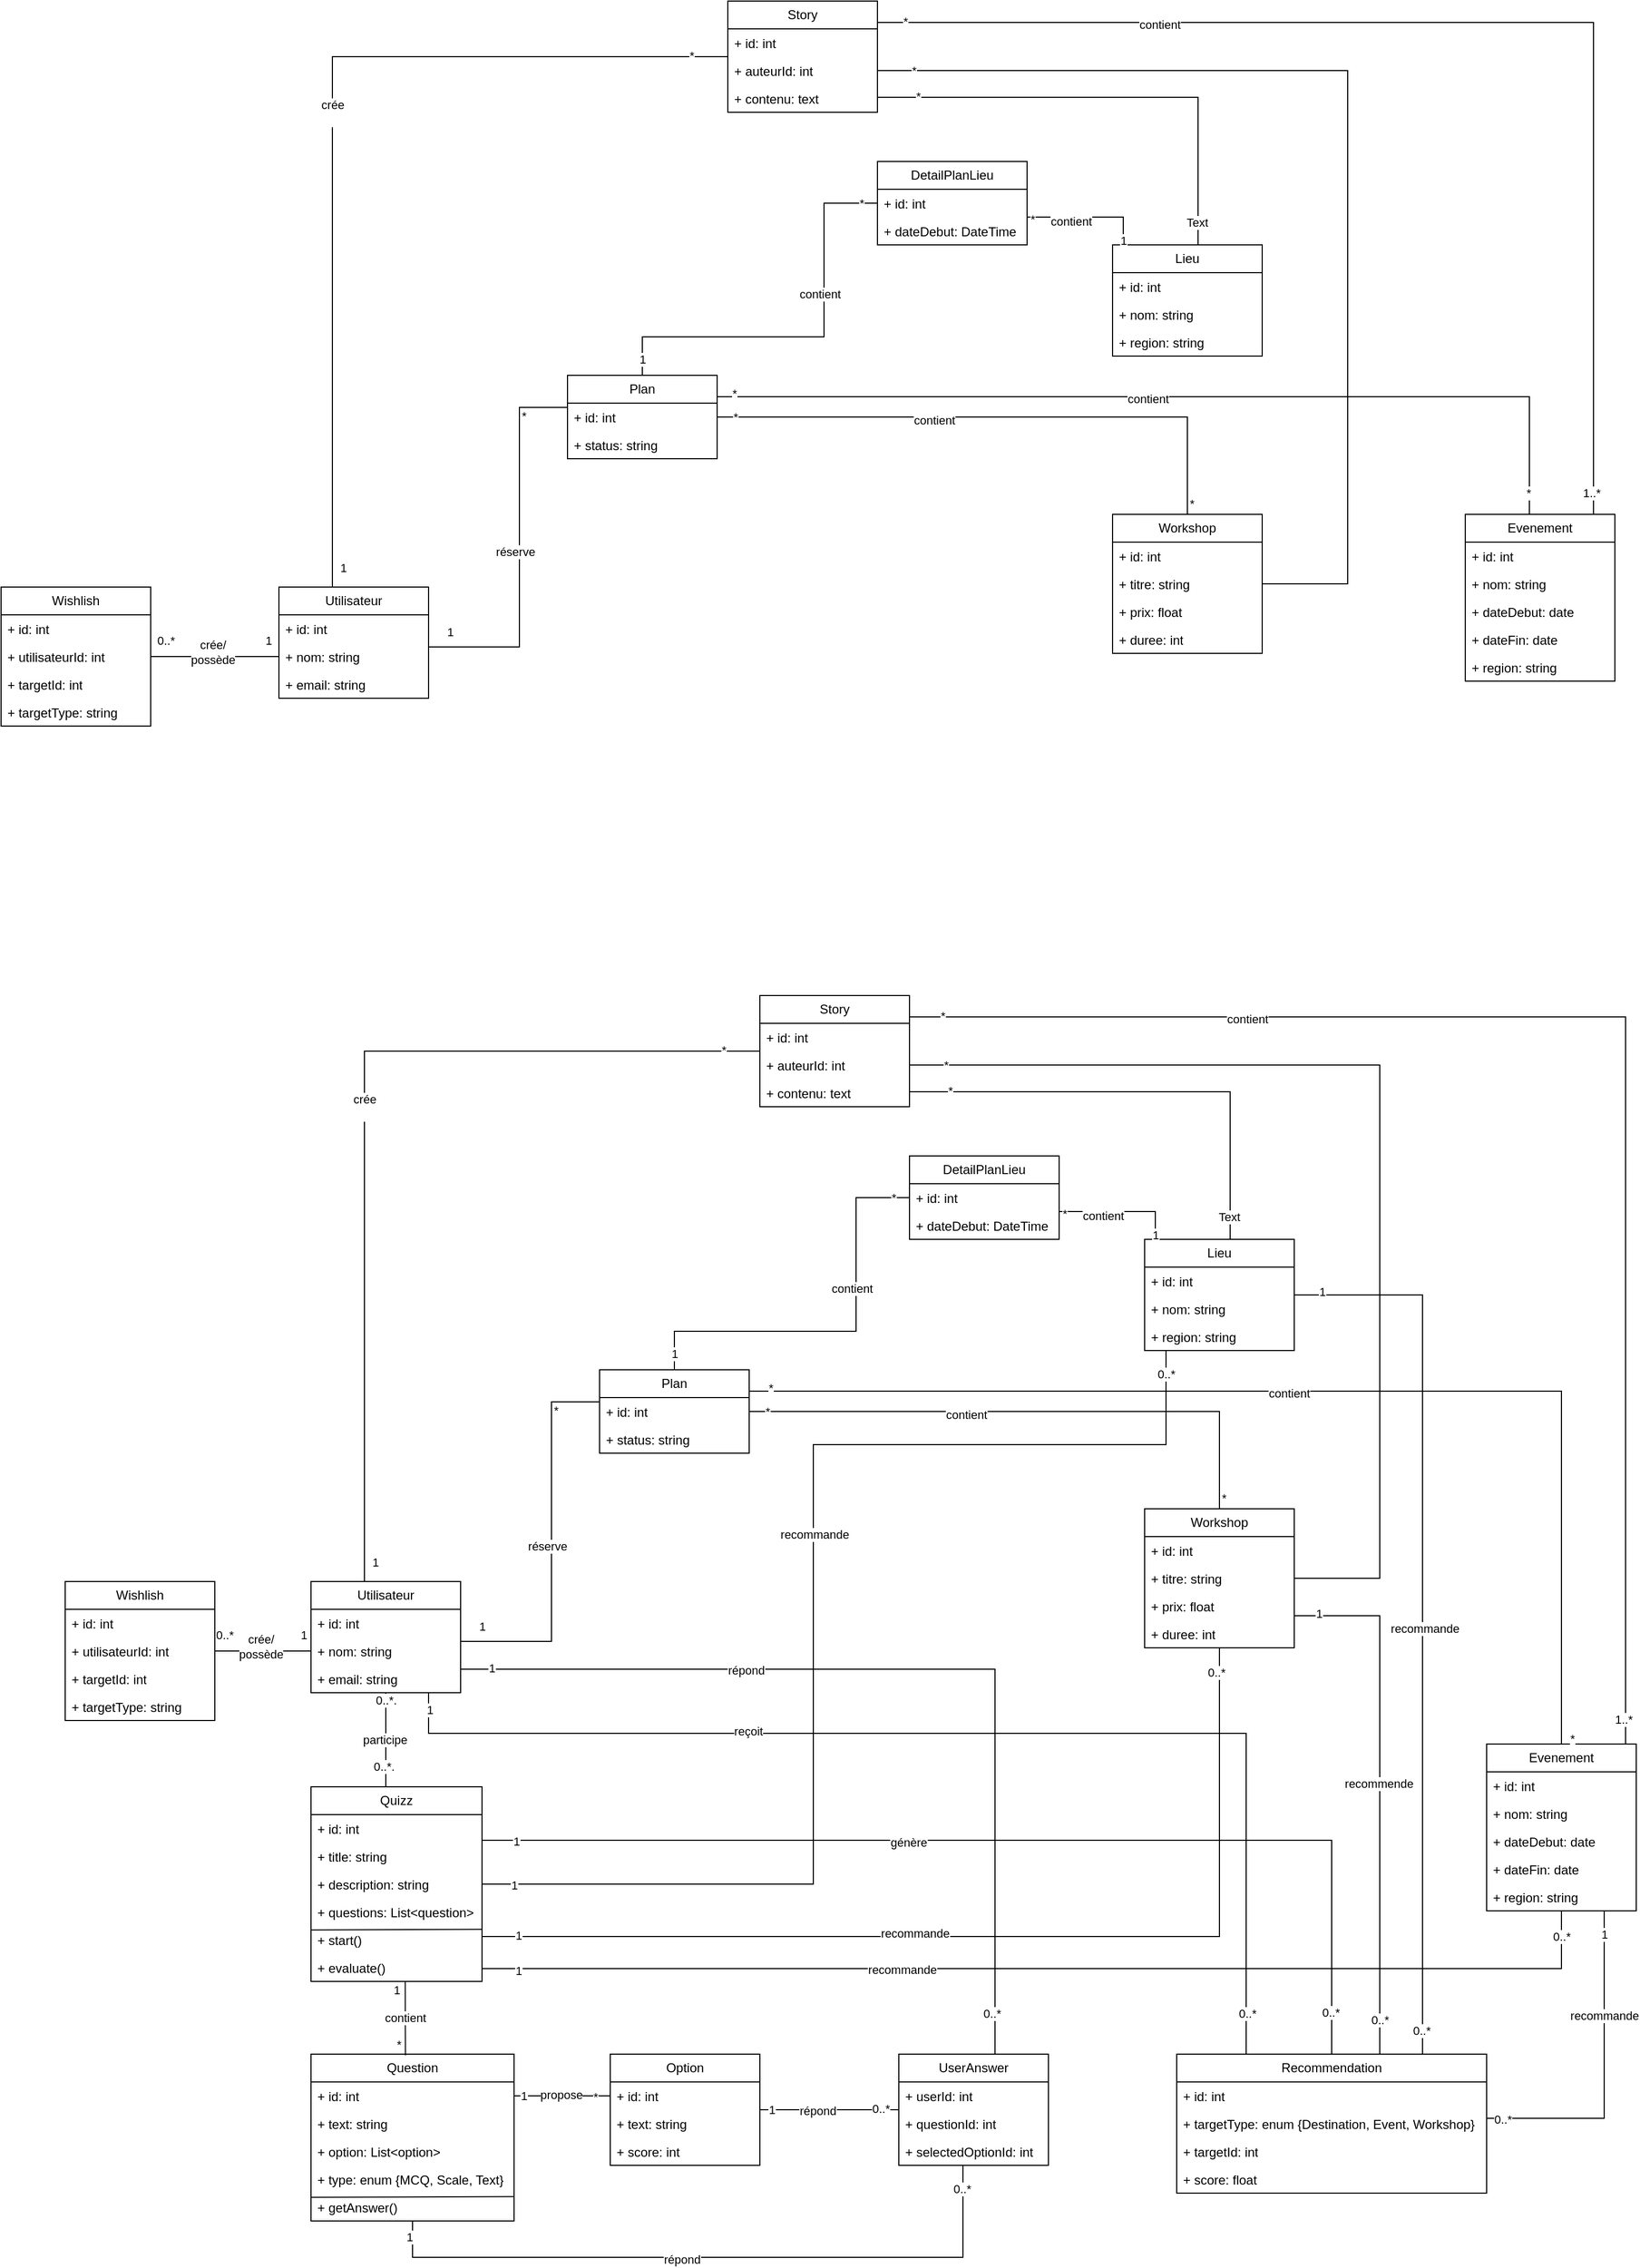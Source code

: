 <mxfile version="28.1.2">
  <diagram name="Page-1" id="d7uY897fa-OVa37za7Pz">
    <mxGraphModel dx="2610" dy="3389" grid="1" gridSize="10" guides="1" tooltips="1" connect="1" arrows="1" fold="1" page="1" pageScale="1" pageWidth="827" pageHeight="1169" math="0" shadow="0">
      <root>
        <mxCell id="0" />
        <mxCell id="1" parent="0" />
        <mxCell id="ERnb4d7L6QZ2HCR_PHnz-71" value="" style="edgeStyle=orthogonalEdgeStyle;rounded=0;orthogonalLoop=1;jettySize=auto;html=1;endArrow=none;endFill=0;" parent="1" source="ERnb4d7L6QZ2HCR_PHnz-1" target="ERnb4d7L6QZ2HCR_PHnz-52" edge="1">
          <mxGeometry relative="1" as="geometry">
            <mxPoint x="20" y="150" as="targetPoint" />
            <Array as="points">
              <mxPoint x="140" y="-478" />
            </Array>
          </mxGeometry>
        </mxCell>
        <mxCell id="ERnb4d7L6QZ2HCR_PHnz-72" value="1" style="edgeLabel;html=1;align=center;verticalAlign=middle;resizable=0;points=[];" parent="ERnb4d7L6QZ2HCR_PHnz-71" vertex="1" connectable="0">
          <mxGeometry x="-0.831" y="-1" relative="1" as="geometry">
            <mxPoint x="9" y="55" as="offset" />
          </mxGeometry>
        </mxCell>
        <mxCell id="xOcp-Bchs2rgof-x1yhZ-1" value="crée&lt;div&gt;&lt;br&gt;&lt;/div&gt;" style="edgeLabel;html=1;align=center;verticalAlign=middle;resizable=0;points=[];" parent="ERnb4d7L6QZ2HCR_PHnz-71" vertex="1" connectable="0">
          <mxGeometry x="0.026" relative="1" as="geometry">
            <mxPoint as="offset" />
          </mxGeometry>
        </mxCell>
        <mxCell id="xOcp-Bchs2rgof-x1yhZ-27" value="*" style="edgeLabel;html=1;align=center;verticalAlign=middle;resizable=0;points=[];" parent="ERnb4d7L6QZ2HCR_PHnz-71" vertex="1" connectable="0">
          <mxGeometry x="0.921" y="1" relative="1" as="geometry">
            <mxPoint as="offset" />
          </mxGeometry>
        </mxCell>
        <mxCell id="WOuk8zm5WOFhmxa33kyw-77" style="edgeStyle=orthogonalEdgeStyle;rounded=0;orthogonalLoop=1;jettySize=auto;html=1;endArrow=none;endFill=0;" parent="1" source="ERnb4d7L6QZ2HCR_PHnz-1" target="WOuk8zm5WOFhmxa33kyw-26" edge="1">
          <mxGeometry relative="1" as="geometry">
            <mxPoint x="150" y="80" as="sourcePoint" />
            <mxPoint x="965" y="470.0" as="targetPoint" />
            <Array as="points">
              <mxPoint x="200" y="160" />
              <mxPoint x="965" y="160" />
            </Array>
          </mxGeometry>
        </mxCell>
        <mxCell id="WOuk8zm5WOFhmxa33kyw-78" value="reçoit" style="edgeLabel;html=1;align=center;verticalAlign=middle;resizable=0;points=[];" parent="WOuk8zm5WOFhmxa33kyw-77" vertex="1" connectable="0">
          <mxGeometry x="-0.389" y="2" relative="1" as="geometry">
            <mxPoint as="offset" />
          </mxGeometry>
        </mxCell>
        <mxCell id="WOuk8zm5WOFhmxa33kyw-79" value="1" style="edgeLabel;html=1;align=center;verticalAlign=middle;resizable=0;points=[];" parent="WOuk8zm5WOFhmxa33kyw-77" vertex="1" connectable="0">
          <mxGeometry x="-0.971" y="1" relative="1" as="geometry">
            <mxPoint as="offset" />
          </mxGeometry>
        </mxCell>
        <mxCell id="WOuk8zm5WOFhmxa33kyw-80" value="0..*" style="edgeLabel;html=1;align=center;verticalAlign=middle;resizable=0;points=[];" parent="WOuk8zm5WOFhmxa33kyw-77" vertex="1" connectable="0">
          <mxGeometry x="0.931" y="1" relative="1" as="geometry">
            <mxPoint as="offset" />
          </mxGeometry>
        </mxCell>
        <mxCell id="ERnb4d7L6QZ2HCR_PHnz-1" value="Utilisateur" style="swimlane;fontStyle=0;childLayout=stackLayout;horizontal=1;startSize=26;fillColor=none;horizontalStack=0;resizeParent=1;resizeParentMax=0;resizeLast=0;collapsible=1;marginBottom=0;whiteSpace=wrap;html=1;" parent="1" vertex="1">
          <mxGeometry x="90" y="18" width="140" height="104" as="geometry" />
        </mxCell>
        <mxCell id="ERnb4d7L6QZ2HCR_PHnz-2" value="+ id: int" style="text;strokeColor=none;fillColor=none;align=left;verticalAlign=top;spacingLeft=4;spacingRight=4;overflow=hidden;rotatable=0;points=[[0,0.5],[1,0.5]];portConstraint=eastwest;whiteSpace=wrap;html=1;" parent="ERnb4d7L6QZ2HCR_PHnz-1" vertex="1">
          <mxGeometry y="26" width="140" height="26" as="geometry" />
        </mxCell>
        <mxCell id="ERnb4d7L6QZ2HCR_PHnz-3" value="+ nom: string" style="text;strokeColor=none;fillColor=none;align=left;verticalAlign=top;spacingLeft=4;spacingRight=4;overflow=hidden;rotatable=0;points=[[0,0.5],[1,0.5]];portConstraint=eastwest;whiteSpace=wrap;html=1;" parent="ERnb4d7L6QZ2HCR_PHnz-1" vertex="1">
          <mxGeometry y="52" width="140" height="26" as="geometry" />
        </mxCell>
        <mxCell id="ERnb4d7L6QZ2HCR_PHnz-4" value="+ email: string" style="text;strokeColor=none;fillColor=none;align=left;verticalAlign=top;spacingLeft=4;spacingRight=4;overflow=hidden;rotatable=0;points=[[0,0.5],[1,0.5]];portConstraint=eastwest;whiteSpace=wrap;html=1;" parent="ERnb4d7L6QZ2HCR_PHnz-1" vertex="1">
          <mxGeometry y="78" width="140" height="26" as="geometry" />
        </mxCell>
        <mxCell id="WOuk8zm5WOFhmxa33kyw-52" style="edgeStyle=orthogonalEdgeStyle;rounded=0;orthogonalLoop=1;jettySize=auto;html=1;endArrow=none;endFill=0;" parent="1" source="ERnb4d7L6QZ2HCR_PHnz-18" target="WOuk8zm5WOFhmxa33kyw-1" edge="1">
          <mxGeometry relative="1" as="geometry">
            <mxPoint x="290" y="248" as="targetPoint" />
            <Array as="points">
              <mxPoint x="1260" y="380" />
            </Array>
          </mxGeometry>
        </mxCell>
        <mxCell id="WOuk8zm5WOFhmxa33kyw-53" value="1" style="edgeLabel;html=1;align=center;verticalAlign=middle;resizable=0;points=[];" parent="WOuk8zm5WOFhmxa33kyw-52" vertex="1" connectable="0">
          <mxGeometry x="0.938" y="2" relative="1" as="geometry">
            <mxPoint x="1" as="offset" />
          </mxGeometry>
        </mxCell>
        <mxCell id="WOuk8zm5WOFhmxa33kyw-54" value="0..*" style="edgeLabel;html=1;align=center;verticalAlign=middle;resizable=0;points=[];" parent="WOuk8zm5WOFhmxa33kyw-52" vertex="1" connectable="0">
          <mxGeometry x="-0.955" y="-1" relative="1" as="geometry">
            <mxPoint x="1" as="offset" />
          </mxGeometry>
        </mxCell>
        <mxCell id="WOuk8zm5WOFhmxa33kyw-55" value="recommande" style="edgeLabel;html=1;align=center;verticalAlign=middle;resizable=0;points=[];" parent="WOuk8zm5WOFhmxa33kyw-52" vertex="1" connectable="0">
          <mxGeometry x="0.263" y="1" relative="1" as="geometry">
            <mxPoint x="1" as="offset" />
          </mxGeometry>
        </mxCell>
        <mxCell id="ERnb4d7L6QZ2HCR_PHnz-18" value="Evenement" style="swimlane;fontStyle=0;childLayout=stackLayout;horizontal=1;startSize=26;fillColor=none;horizontalStack=0;resizeParent=1;resizeParentMax=0;resizeLast=0;collapsible=1;marginBottom=0;whiteSpace=wrap;html=1;" parent="1" vertex="1">
          <mxGeometry x="1190" y="170" width="140" height="156" as="geometry" />
        </mxCell>
        <mxCell id="ERnb4d7L6QZ2HCR_PHnz-19" value="+ id: int" style="text;strokeColor=none;fillColor=none;align=left;verticalAlign=top;spacingLeft=4;spacingRight=4;overflow=hidden;rotatable=0;points=[[0,0.5],[1,0.5]];portConstraint=eastwest;whiteSpace=wrap;html=1;" parent="ERnb4d7L6QZ2HCR_PHnz-18" vertex="1">
          <mxGeometry y="26" width="140" height="26" as="geometry" />
        </mxCell>
        <mxCell id="ERnb4d7L6QZ2HCR_PHnz-20" value="+ nom: string" style="text;strokeColor=none;fillColor=none;align=left;verticalAlign=top;spacingLeft=4;spacingRight=4;overflow=hidden;rotatable=0;points=[[0,0.5],[1,0.5]];portConstraint=eastwest;whiteSpace=wrap;html=1;" parent="ERnb4d7L6QZ2HCR_PHnz-18" vertex="1">
          <mxGeometry y="52" width="140" height="26" as="geometry" />
        </mxCell>
        <mxCell id="ERnb4d7L6QZ2HCR_PHnz-21" value="+ dateDebut: date" style="text;strokeColor=none;fillColor=none;align=left;verticalAlign=top;spacingLeft=4;spacingRight=4;overflow=hidden;rotatable=0;points=[[0,0.5],[1,0.5]];portConstraint=eastwest;whiteSpace=wrap;html=1;" parent="ERnb4d7L6QZ2HCR_PHnz-18" vertex="1">
          <mxGeometry y="78" width="140" height="26" as="geometry" />
        </mxCell>
        <mxCell id="ERnb4d7L6QZ2HCR_PHnz-23" value="+ dateFin: date" style="text;strokeColor=none;fillColor=none;align=left;verticalAlign=top;spacingLeft=4;spacingRight=4;overflow=hidden;rotatable=0;points=[[0,0.5],[1,0.5]];portConstraint=eastwest;whiteSpace=wrap;html=1;" parent="ERnb4d7L6QZ2HCR_PHnz-18" vertex="1">
          <mxGeometry y="104" width="140" height="26" as="geometry" />
        </mxCell>
        <mxCell id="ERnb4d7L6QZ2HCR_PHnz-24" value="+ region: string" style="text;strokeColor=none;fillColor=none;align=left;verticalAlign=top;spacingLeft=4;spacingRight=4;overflow=hidden;rotatable=0;points=[[0,0.5],[1,0.5]];portConstraint=eastwest;whiteSpace=wrap;html=1;" parent="ERnb4d7L6QZ2HCR_PHnz-18" vertex="1">
          <mxGeometry y="130" width="140" height="26" as="geometry" />
        </mxCell>
        <mxCell id="ERnb4d7L6QZ2HCR_PHnz-142" style="edgeStyle=orthogonalEdgeStyle;rounded=0;orthogonalLoop=1;jettySize=auto;html=1;entryX=1;entryY=0.5;entryDx=0;entryDy=0;endArrow=none;endFill=0;" parent="1" source="ERnb4d7L6QZ2HCR_PHnz-25" target="ERnb4d7L6QZ2HCR_PHnz-54" edge="1">
          <mxGeometry relative="1" as="geometry">
            <Array as="points">
              <mxPoint x="1090" y="-465" />
            </Array>
          </mxGeometry>
        </mxCell>
        <mxCell id="WOuk8zm5WOFhmxa33kyw-94" value="*" style="edgeLabel;html=1;align=center;verticalAlign=middle;resizable=0;points=[];" parent="ERnb4d7L6QZ2HCR_PHnz-142" vertex="1" connectable="0">
          <mxGeometry x="0.932" relative="1" as="geometry">
            <mxPoint as="offset" />
          </mxGeometry>
        </mxCell>
        <mxCell id="ERnb4d7L6QZ2HCR_PHnz-25" value="Workshop" style="swimlane;fontStyle=0;childLayout=stackLayout;horizontal=1;startSize=26;fillColor=none;horizontalStack=0;resizeParent=1;resizeParentMax=0;resizeLast=0;collapsible=1;marginBottom=0;whiteSpace=wrap;html=1;" parent="1" vertex="1">
          <mxGeometry x="870" y="-50" width="140" height="130" as="geometry" />
        </mxCell>
        <mxCell id="ERnb4d7L6QZ2HCR_PHnz-26" value="+ id: int" style="text;strokeColor=none;fillColor=none;align=left;verticalAlign=top;spacingLeft=4;spacingRight=4;overflow=hidden;rotatable=0;points=[[0,0.5],[1,0.5]];portConstraint=eastwest;whiteSpace=wrap;html=1;" parent="ERnb4d7L6QZ2HCR_PHnz-25" vertex="1">
          <mxGeometry y="26" width="140" height="26" as="geometry" />
        </mxCell>
        <mxCell id="ERnb4d7L6QZ2HCR_PHnz-27" value="+ titre: string" style="text;strokeColor=none;fillColor=none;align=left;verticalAlign=top;spacingLeft=4;spacingRight=4;overflow=hidden;rotatable=0;points=[[0,0.5],[1,0.5]];portConstraint=eastwest;whiteSpace=wrap;html=1;" parent="ERnb4d7L6QZ2HCR_PHnz-25" vertex="1">
          <mxGeometry y="52" width="140" height="26" as="geometry" />
        </mxCell>
        <mxCell id="ERnb4d7L6QZ2HCR_PHnz-28" value="+ prix: float" style="text;strokeColor=none;fillColor=none;align=left;verticalAlign=top;spacingLeft=4;spacingRight=4;overflow=hidden;rotatable=0;points=[[0,0.5],[1,0.5]];portConstraint=eastwest;whiteSpace=wrap;html=1;" parent="ERnb4d7L6QZ2HCR_PHnz-25" vertex="1">
          <mxGeometry y="78" width="140" height="26" as="geometry" />
        </mxCell>
        <mxCell id="ERnb4d7L6QZ2HCR_PHnz-29" value="+ duree: int" style="text;strokeColor=none;fillColor=none;align=left;verticalAlign=top;spacingLeft=4;spacingRight=4;overflow=hidden;rotatable=0;points=[[0,0.5],[1,0.5]];portConstraint=eastwest;whiteSpace=wrap;html=1;" parent="ERnb4d7L6QZ2HCR_PHnz-25" vertex="1">
          <mxGeometry y="104" width="140" height="26" as="geometry" />
        </mxCell>
        <mxCell id="xOcp-Bchs2rgof-x1yhZ-24" style="edgeStyle=orthogonalEdgeStyle;rounded=0;orthogonalLoop=1;jettySize=auto;html=1;endArrow=none;endFill=0;exitX=0.5;exitY=0;exitDx=0;exitDy=0;" parent="1" source="ERnb4d7L6QZ2HCR_PHnz-43" target="xOcp-Bchs2rgof-x1yhZ-37" edge="1">
          <mxGeometry relative="1" as="geometry">
            <mxPoint x="370.0" y="-305.348" as="sourcePoint" />
            <mxPoint x="640.521" y="-380" as="targetPoint" />
            <Array as="points">
              <mxPoint x="430" y="-216" />
              <mxPoint x="600" y="-216" />
              <mxPoint x="600" y="-341" />
            </Array>
          </mxGeometry>
        </mxCell>
        <mxCell id="xOcp-Bchs2rgof-x1yhZ-32" value="*" style="edgeLabel;html=1;align=center;verticalAlign=middle;resizable=0;points=[];" parent="xOcp-Bchs2rgof-x1yhZ-24" vertex="1" connectable="0">
          <mxGeometry x="0.922" y="1" relative="1" as="geometry">
            <mxPoint y="1" as="offset" />
          </mxGeometry>
        </mxCell>
        <mxCell id="xOcp-Bchs2rgof-x1yhZ-34" value="1" style="edgeLabel;html=1;align=center;verticalAlign=middle;resizable=0;points=[];" parent="xOcp-Bchs2rgof-x1yhZ-24" vertex="1" connectable="0">
          <mxGeometry x="-0.919" relative="1" as="geometry">
            <mxPoint as="offset" />
          </mxGeometry>
        </mxCell>
        <mxCell id="xOcp-Bchs2rgof-x1yhZ-40" value="contient" style="edgeLabel;html=1;align=center;verticalAlign=middle;resizable=0;points=[];" parent="xOcp-Bchs2rgof-x1yhZ-24" vertex="1" connectable="0">
          <mxGeometry x="0.295" y="4" relative="1" as="geometry">
            <mxPoint as="offset" />
          </mxGeometry>
        </mxCell>
        <mxCell id="ERnb4d7L6QZ2HCR_PHnz-127" value="" style="edgeStyle=orthogonalEdgeStyle;rounded=0;orthogonalLoop=1;jettySize=auto;html=1;endArrow=none;endFill=0;" parent="1" source="ERnb4d7L6QZ2HCR_PHnz-43" target="ERnb4d7L6QZ2HCR_PHnz-25" edge="1">
          <mxGeometry relative="1" as="geometry">
            <mxPoint x="530.0" y="-245" as="sourcePoint" />
          </mxGeometry>
        </mxCell>
        <mxCell id="xOcp-Bchs2rgof-x1yhZ-31" value="*" style="edgeLabel;html=1;align=center;verticalAlign=middle;resizable=0;points=[];" parent="ERnb4d7L6QZ2HCR_PHnz-127" vertex="1" connectable="0">
          <mxGeometry x="0.961" y="4" relative="1" as="geometry">
            <mxPoint as="offset" />
          </mxGeometry>
        </mxCell>
        <mxCell id="xOcp-Bchs2rgof-x1yhZ-36" value="*" style="edgeLabel;html=1;align=center;verticalAlign=middle;resizable=0;points=[];" parent="ERnb4d7L6QZ2HCR_PHnz-127" vertex="1" connectable="0">
          <mxGeometry x="-0.942" relative="1" as="geometry">
            <mxPoint x="1" as="offset" />
          </mxGeometry>
        </mxCell>
        <mxCell id="WOuk8zm5WOFhmxa33kyw-81" value="contient" style="edgeLabel;html=1;align=center;verticalAlign=middle;resizable=0;points=[];" parent="ERnb4d7L6QZ2HCR_PHnz-127" vertex="1" connectable="0">
          <mxGeometry x="-0.236" y="-3" relative="1" as="geometry">
            <mxPoint as="offset" />
          </mxGeometry>
        </mxCell>
        <mxCell id="ERnb4d7L6QZ2HCR_PHnz-43" value="Plan" style="swimlane;fontStyle=0;childLayout=stackLayout;horizontal=1;startSize=26;fillColor=none;horizontalStack=0;resizeParent=1;resizeParentMax=0;resizeLast=0;collapsible=1;marginBottom=0;whiteSpace=wrap;html=1;" parent="1" vertex="1">
          <mxGeometry x="360" y="-180" width="140" height="78" as="geometry" />
        </mxCell>
        <mxCell id="ERnb4d7L6QZ2HCR_PHnz-44" value="+ id: int" style="text;strokeColor=none;fillColor=none;align=left;verticalAlign=top;spacingLeft=4;spacingRight=4;overflow=hidden;rotatable=0;points=[[0,0.5],[1,0.5]];portConstraint=eastwest;whiteSpace=wrap;html=1;" parent="ERnb4d7L6QZ2HCR_PHnz-43" vertex="1">
          <mxGeometry y="26" width="140" height="26" as="geometry" />
        </mxCell>
        <mxCell id="ERnb4d7L6QZ2HCR_PHnz-51" value="+ status: string" style="text;strokeColor=none;fillColor=none;align=left;verticalAlign=top;spacingLeft=4;spacingRight=4;overflow=hidden;rotatable=0;points=[[0,0.5],[1,0.5]];portConstraint=eastwest;whiteSpace=wrap;html=1;" parent="ERnb4d7L6QZ2HCR_PHnz-43" vertex="1">
          <mxGeometry y="52" width="140" height="26" as="geometry" />
        </mxCell>
        <mxCell id="ERnb4d7L6QZ2HCR_PHnz-52" value="Story" style="swimlane;fontStyle=0;childLayout=stackLayout;horizontal=1;startSize=26;fillColor=none;horizontalStack=0;resizeParent=1;resizeParentMax=0;resizeLast=0;collapsible=1;marginBottom=0;whiteSpace=wrap;html=1;" parent="1" vertex="1">
          <mxGeometry x="510" y="-530" width="140" height="104" as="geometry" />
        </mxCell>
        <mxCell id="ERnb4d7L6QZ2HCR_PHnz-53" value="+ id: int" style="text;strokeColor=none;fillColor=none;align=left;verticalAlign=top;spacingLeft=4;spacingRight=4;overflow=hidden;rotatable=0;points=[[0,0.5],[1,0.5]];portConstraint=eastwest;whiteSpace=wrap;html=1;" parent="ERnb4d7L6QZ2HCR_PHnz-52" vertex="1">
          <mxGeometry y="26" width="140" height="26" as="geometry" />
        </mxCell>
        <mxCell id="ERnb4d7L6QZ2HCR_PHnz-54" value="+ auteurId: int" style="text;strokeColor=none;fillColor=none;align=left;verticalAlign=top;spacingLeft=4;spacingRight=4;overflow=hidden;rotatable=0;points=[[0,0.5],[1,0.5]];portConstraint=eastwest;whiteSpace=wrap;html=1;" parent="ERnb4d7L6QZ2HCR_PHnz-52" vertex="1">
          <mxGeometry y="52" width="140" height="26" as="geometry" />
        </mxCell>
        <mxCell id="ERnb4d7L6QZ2HCR_PHnz-55" value="+ contenu: text" style="text;strokeColor=none;fillColor=none;align=left;verticalAlign=top;spacingLeft=4;spacingRight=4;overflow=hidden;rotatable=0;points=[[0,0.5],[1,0.5]];portConstraint=eastwest;whiteSpace=wrap;html=1;" parent="ERnb4d7L6QZ2HCR_PHnz-52" vertex="1">
          <mxGeometry y="78" width="140" height="26" as="geometry" />
        </mxCell>
        <mxCell id="ERnb4d7L6QZ2HCR_PHnz-57" value="Wishlish" style="swimlane;fontStyle=0;childLayout=stackLayout;horizontal=1;startSize=26;fillColor=none;horizontalStack=0;resizeParent=1;resizeParentMax=0;resizeLast=0;collapsible=1;marginBottom=0;whiteSpace=wrap;html=1;" parent="1" vertex="1">
          <mxGeometry x="-140" y="18" width="140" height="130" as="geometry" />
        </mxCell>
        <mxCell id="ERnb4d7L6QZ2HCR_PHnz-58" value="+ id: int" style="text;strokeColor=none;fillColor=none;align=left;verticalAlign=top;spacingLeft=4;spacingRight=4;overflow=hidden;rotatable=0;points=[[0,0.5],[1,0.5]];portConstraint=eastwest;whiteSpace=wrap;html=1;" parent="ERnb4d7L6QZ2HCR_PHnz-57" vertex="1">
          <mxGeometry y="26" width="140" height="26" as="geometry" />
        </mxCell>
        <mxCell id="ERnb4d7L6QZ2HCR_PHnz-59" value="+ utilisateurId: int" style="text;strokeColor=none;fillColor=none;align=left;verticalAlign=top;spacingLeft=4;spacingRight=4;overflow=hidden;rotatable=0;points=[[0,0.5],[1,0.5]];portConstraint=eastwest;whiteSpace=wrap;html=1;" parent="ERnb4d7L6QZ2HCR_PHnz-57" vertex="1">
          <mxGeometry y="52" width="140" height="26" as="geometry" />
        </mxCell>
        <mxCell id="ERnb4d7L6QZ2HCR_PHnz-60" value="+ targetId: int" style="text;strokeColor=none;fillColor=none;align=left;verticalAlign=top;spacingLeft=4;spacingRight=4;overflow=hidden;rotatable=0;points=[[0,0.5],[1,0.5]];portConstraint=eastwest;whiteSpace=wrap;html=1;" parent="ERnb4d7L6QZ2HCR_PHnz-57" vertex="1">
          <mxGeometry y="78" width="140" height="26" as="geometry" />
        </mxCell>
        <mxCell id="ERnb4d7L6QZ2HCR_PHnz-62" value="+ targetType: string" style="text;strokeColor=none;fillColor=none;align=left;verticalAlign=top;spacingLeft=4;spacingRight=4;overflow=hidden;rotatable=0;points=[[0,0.5],[1,0.5]];portConstraint=eastwest;whiteSpace=wrap;html=1;" parent="ERnb4d7L6QZ2HCR_PHnz-57" vertex="1">
          <mxGeometry y="104" width="140" height="26" as="geometry" />
        </mxCell>
        <mxCell id="ERnb4d7L6QZ2HCR_PHnz-63" value="" style="edgeStyle=orthogonalEdgeStyle;rounded=0;orthogonalLoop=1;jettySize=auto;html=1;endArrow=none;endFill=0;" parent="1" source="ERnb4d7L6QZ2HCR_PHnz-1" target="ERnb4d7L6QZ2HCR_PHnz-43" edge="1">
          <mxGeometry relative="1" as="geometry">
            <mxPoint x="5.03" y="74" as="sourcePoint" />
            <mxPoint x="275.03" y="-150" as="targetPoint" />
            <Array as="points">
              <mxPoint x="315" y="74" />
              <mxPoint x="315" y="-150" />
            </Array>
          </mxGeometry>
        </mxCell>
        <mxCell id="ERnb4d7L6QZ2HCR_PHnz-64" value="1" style="edgeLabel;html=1;align=center;verticalAlign=middle;resizable=0;points=[];" parent="ERnb4d7L6QZ2HCR_PHnz-63" vertex="1" connectable="0">
          <mxGeometry x="-0.182" y="2" relative="1" as="geometry">
            <mxPoint x="-63" y="46" as="offset" />
          </mxGeometry>
        </mxCell>
        <mxCell id="ERnb4d7L6QZ2HCR_PHnz-65" value="*" style="edgeLabel;html=1;align=center;verticalAlign=middle;resizable=0;points=[];" parent="ERnb4d7L6QZ2HCR_PHnz-63" vertex="1" connectable="0">
          <mxGeometry x="0.662" y="3" relative="1" as="geometry">
            <mxPoint x="7" y="-7" as="offset" />
          </mxGeometry>
        </mxCell>
        <mxCell id="xOcp-Bchs2rgof-x1yhZ-26" value="réserve" style="edgeLabel;html=1;align=center;verticalAlign=middle;resizable=0;points=[];" parent="ERnb4d7L6QZ2HCR_PHnz-63" vertex="1" connectable="0">
          <mxGeometry x="-0.015" y="4" relative="1" as="geometry">
            <mxPoint as="offset" />
          </mxGeometry>
        </mxCell>
        <mxCell id="ERnb4d7L6QZ2HCR_PHnz-81" value="" style="edgeStyle=orthogonalEdgeStyle;rounded=0;orthogonalLoop=1;jettySize=auto;html=1;endArrow=none;endFill=0;" parent="1" source="ERnb4d7L6QZ2HCR_PHnz-43" target="ERnb4d7L6QZ2HCR_PHnz-18" edge="1">
          <mxGeometry relative="1" as="geometry">
            <mxPoint x="530.0" y="-271" as="sourcePoint" />
            <mxPoint x="1259.941" y="225" as="targetPoint" />
            <Array as="points">
              <mxPoint x="1260" y="-160" />
            </Array>
          </mxGeometry>
        </mxCell>
        <mxCell id="ERnb4d7L6QZ2HCR_PHnz-83" value="*" style="edgeLabel;html=1;align=center;verticalAlign=middle;resizable=0;points=[];" parent="ERnb4d7L6QZ2HCR_PHnz-81" vertex="1" connectable="0">
          <mxGeometry x="0.644" y="2" relative="1" as="geometry">
            <mxPoint x="8" y="189" as="offset" />
          </mxGeometry>
        </mxCell>
        <mxCell id="xOcp-Bchs2rgof-x1yhZ-35" value="*" style="edgeLabel;html=1;align=center;verticalAlign=middle;resizable=0;points=[];" parent="ERnb4d7L6QZ2HCR_PHnz-81" vertex="1" connectable="0">
          <mxGeometry x="-0.966" y="3" relative="1" as="geometry">
            <mxPoint x="1" as="offset" />
          </mxGeometry>
        </mxCell>
        <mxCell id="WOuk8zm5WOFhmxa33kyw-82" value="contient" style="edgeLabel;html=1;align=center;verticalAlign=middle;resizable=0;points=[];" parent="ERnb4d7L6QZ2HCR_PHnz-81" vertex="1" connectable="0">
          <mxGeometry x="-0.074" y="-2" relative="1" as="geometry">
            <mxPoint as="offset" />
          </mxGeometry>
        </mxCell>
        <mxCell id="ERnb4d7L6QZ2HCR_PHnz-98" value="" style="edgeStyle=orthogonalEdgeStyle;rounded=0;orthogonalLoop=1;jettySize=auto;html=1;endArrow=none;endFill=0;" parent="1" source="ERnb4d7L6QZ2HCR_PHnz-3" target="ERnb4d7L6QZ2HCR_PHnz-59" edge="1">
          <mxGeometry relative="1" as="geometry" />
        </mxCell>
        <mxCell id="ERnb4d7L6QZ2HCR_PHnz-99" value="1" style="edgeLabel;html=1;align=center;verticalAlign=middle;resizable=0;points=[];" parent="ERnb4d7L6QZ2HCR_PHnz-98" vertex="1" connectable="0">
          <mxGeometry x="-0.831" y="1" relative="1" as="geometry">
            <mxPoint y="-16" as="offset" />
          </mxGeometry>
        </mxCell>
        <mxCell id="ERnb4d7L6QZ2HCR_PHnz-100" value="0..*" style="edgeLabel;html=1;align=center;verticalAlign=middle;resizable=0;points=[];" parent="ERnb4d7L6QZ2HCR_PHnz-98" vertex="1" connectable="0">
          <mxGeometry x="0.676" y="-1" relative="1" as="geometry">
            <mxPoint x="-6" y="-14" as="offset" />
          </mxGeometry>
        </mxCell>
        <mxCell id="WOuk8zm5WOFhmxa33kyw-61" value="crée/&lt;br&gt;possède" style="edgeLabel;html=1;align=center;verticalAlign=middle;resizable=0;points=[];" parent="ERnb4d7L6QZ2HCR_PHnz-98" vertex="1" connectable="0">
          <mxGeometry x="0.044" y="-4" relative="1" as="geometry">
            <mxPoint as="offset" />
          </mxGeometry>
        </mxCell>
        <mxCell id="xOcp-Bchs2rgof-x1yhZ-13" value="Lieu" style="swimlane;fontStyle=0;childLayout=stackLayout;horizontal=1;startSize=26;fillColor=none;horizontalStack=0;resizeParent=1;resizeParentMax=0;resizeLast=0;collapsible=1;marginBottom=0;whiteSpace=wrap;html=1;" parent="1" vertex="1">
          <mxGeometry x="870" y="-302" width="140" height="104" as="geometry" />
        </mxCell>
        <mxCell id="xOcp-Bchs2rgof-x1yhZ-14" value="+ id: int" style="text;strokeColor=none;fillColor=none;align=left;verticalAlign=top;spacingLeft=4;spacingRight=4;overflow=hidden;rotatable=0;points=[[0,0.5],[1,0.5]];portConstraint=eastwest;whiteSpace=wrap;html=1;" parent="xOcp-Bchs2rgof-x1yhZ-13" vertex="1">
          <mxGeometry y="26" width="140" height="26" as="geometry" />
        </mxCell>
        <mxCell id="xOcp-Bchs2rgof-x1yhZ-15" value="+ nom: string" style="text;strokeColor=none;fillColor=none;align=left;verticalAlign=top;spacingLeft=4;spacingRight=4;overflow=hidden;rotatable=0;points=[[0,0.5],[1,0.5]];portConstraint=eastwest;whiteSpace=wrap;html=1;" parent="xOcp-Bchs2rgof-x1yhZ-13" vertex="1">
          <mxGeometry y="52" width="140" height="26" as="geometry" />
        </mxCell>
        <mxCell id="xOcp-Bchs2rgof-x1yhZ-18" value="+ region: string" style="text;strokeColor=none;fillColor=none;align=left;verticalAlign=top;spacingLeft=4;spacingRight=4;overflow=hidden;rotatable=0;points=[[0,0.5],[1,0.5]];portConstraint=eastwest;whiteSpace=wrap;html=1;" parent="xOcp-Bchs2rgof-x1yhZ-13" vertex="1">
          <mxGeometry y="78" width="140" height="26" as="geometry" />
        </mxCell>
        <mxCell id="xOcp-Bchs2rgof-x1yhZ-19" style="edgeStyle=orthogonalEdgeStyle;rounded=0;orthogonalLoop=1;jettySize=auto;html=1;endArrow=none;endFill=0;" parent="1" source="xOcp-Bchs2rgof-x1yhZ-13" target="ERnb4d7L6QZ2HCR_PHnz-52" edge="1">
          <mxGeometry relative="1" as="geometry">
            <mxPoint x="1390" y="364" as="sourcePoint" />
            <Array as="points">
              <mxPoint x="950" y="-440" />
            </Array>
            <mxPoint x="790" y="30" as="targetPoint" />
          </mxGeometry>
        </mxCell>
        <mxCell id="WOuk8zm5WOFhmxa33kyw-93" value="*" style="edgeLabel;html=1;align=center;verticalAlign=middle;resizable=0;points=[];" parent="xOcp-Bchs2rgof-x1yhZ-19" vertex="1" connectable="0">
          <mxGeometry x="0.827" y="-1" relative="1" as="geometry">
            <mxPoint as="offset" />
          </mxGeometry>
        </mxCell>
        <mxCell id="WOuk8zm5WOFhmxa33kyw-95" value="Text" style="edgeLabel;html=1;align=center;verticalAlign=middle;resizable=0;points=[];" parent="xOcp-Bchs2rgof-x1yhZ-19" vertex="1" connectable="0">
          <mxGeometry x="-0.901" y="1" relative="1" as="geometry">
            <mxPoint as="offset" />
          </mxGeometry>
        </mxCell>
        <mxCell id="xOcp-Bchs2rgof-x1yhZ-22" style="edgeStyle=orthogonalEdgeStyle;rounded=0;orthogonalLoop=1;jettySize=auto;html=1;endArrow=none;endFill=0;" parent="1" source="ERnb4d7L6QZ2HCR_PHnz-18" target="ERnb4d7L6QZ2HCR_PHnz-52" edge="1">
          <mxGeometry relative="1" as="geometry">
            <mxPoint x="1080" y="37" as="sourcePoint" />
            <mxPoint x="680" y="-480" as="targetPoint" />
            <Array as="points">
              <mxPoint x="1320" y="-510" />
            </Array>
          </mxGeometry>
        </mxCell>
        <mxCell id="xOcp-Bchs2rgof-x1yhZ-28" value="contient" style="edgeLabel;html=1;align=center;verticalAlign=middle;resizable=0;points=[];" parent="xOcp-Bchs2rgof-x1yhZ-22" vertex="1" connectable="0">
          <mxGeometry x="0.531" y="2" relative="1" as="geometry">
            <mxPoint x="-1" as="offset" />
          </mxGeometry>
        </mxCell>
        <mxCell id="xOcp-Bchs2rgof-x1yhZ-29" value="1..*" style="edgeLabel;html=1;align=center;verticalAlign=middle;resizable=0;points=[];" parent="xOcp-Bchs2rgof-x1yhZ-22" vertex="1" connectable="0">
          <mxGeometry x="-0.965" y="2" relative="1" as="geometry">
            <mxPoint as="offset" />
          </mxGeometry>
        </mxCell>
        <mxCell id="xOcp-Bchs2rgof-x1yhZ-30" value="*" style="edgeLabel;html=1;align=center;verticalAlign=middle;resizable=0;points=[];" parent="xOcp-Bchs2rgof-x1yhZ-22" vertex="1" connectable="0">
          <mxGeometry x="0.953" y="-1" relative="1" as="geometry">
            <mxPoint x="-1" as="offset" />
          </mxGeometry>
        </mxCell>
        <mxCell id="xOcp-Bchs2rgof-x1yhZ-37" value="DetailPlanLieu" style="swimlane;fontStyle=0;childLayout=stackLayout;horizontal=1;startSize=26;fillColor=none;horizontalStack=0;resizeParent=1;resizeParentMax=0;resizeLast=0;collapsible=1;marginBottom=0;whiteSpace=wrap;html=1;" parent="1" vertex="1">
          <mxGeometry x="650" y="-380" width="140" height="78" as="geometry" />
        </mxCell>
        <mxCell id="xOcp-Bchs2rgof-x1yhZ-38" value="+ id: int" style="text;strokeColor=none;fillColor=none;align=left;verticalAlign=top;spacingLeft=4;spacingRight=4;overflow=hidden;rotatable=0;points=[[0,0.5],[1,0.5]];portConstraint=eastwest;whiteSpace=wrap;html=1;" parent="xOcp-Bchs2rgof-x1yhZ-37" vertex="1">
          <mxGeometry y="26" width="140" height="26" as="geometry" />
        </mxCell>
        <mxCell id="xOcp-Bchs2rgof-x1yhZ-46" value="+ dateDebut: DateTime" style="text;strokeColor=none;fillColor=none;align=left;verticalAlign=top;spacingLeft=4;spacingRight=4;overflow=hidden;rotatable=0;points=[[0,0.5],[1,0.5]];portConstraint=eastwest;whiteSpace=wrap;html=1;" parent="xOcp-Bchs2rgof-x1yhZ-37" vertex="1">
          <mxGeometry y="52" width="140" height="26" as="geometry" />
        </mxCell>
        <mxCell id="xOcp-Bchs2rgof-x1yhZ-42" style="edgeStyle=orthogonalEdgeStyle;rounded=0;orthogonalLoop=1;jettySize=auto;html=1;endArrow=none;endFill=0;" parent="1" source="xOcp-Bchs2rgof-x1yhZ-13" target="xOcp-Bchs2rgof-x1yhZ-37" edge="1">
          <mxGeometry relative="1" as="geometry">
            <mxPoint x="780" y="-165" as="sourcePoint" />
            <mxPoint x="1051" y="-240" as="targetPoint" />
            <Array as="points">
              <mxPoint x="880" y="-328" />
            </Array>
          </mxGeometry>
        </mxCell>
        <mxCell id="xOcp-Bchs2rgof-x1yhZ-43" value="*" style="edgeLabel;html=1;align=center;verticalAlign=middle;resizable=0;points=[];" parent="xOcp-Bchs2rgof-x1yhZ-42" vertex="1" connectable="0">
          <mxGeometry x="0.922" y="1" relative="1" as="geometry">
            <mxPoint y="1" as="offset" />
          </mxGeometry>
        </mxCell>
        <mxCell id="xOcp-Bchs2rgof-x1yhZ-44" value="1" style="edgeLabel;html=1;align=center;verticalAlign=middle;resizable=0;points=[];" parent="xOcp-Bchs2rgof-x1yhZ-42" vertex="1" connectable="0">
          <mxGeometry x="-0.919" relative="1" as="geometry">
            <mxPoint as="offset" />
          </mxGeometry>
        </mxCell>
        <mxCell id="xOcp-Bchs2rgof-x1yhZ-45" value="contient" style="edgeLabel;html=1;align=center;verticalAlign=middle;resizable=0;points=[];" parent="xOcp-Bchs2rgof-x1yhZ-42" vertex="1" connectable="0">
          <mxGeometry x="0.295" y="4" relative="1" as="geometry">
            <mxPoint as="offset" />
          </mxGeometry>
        </mxCell>
        <mxCell id="WOuk8zm5WOFhmxa33kyw-38" value="" style="edgeStyle=orthogonalEdgeStyle;rounded=0;orthogonalLoop=1;jettySize=auto;html=1;endArrow=none;endFill=0;" parent="1" source="WOuk8zm5WOFhmxa33kyw-1" target="ERnb4d7L6QZ2HCR_PHnz-1" edge="1">
          <mxGeometry relative="1" as="geometry">
            <Array as="points">
              <mxPoint x="160" y="190" />
              <mxPoint x="160" y="190" />
            </Array>
          </mxGeometry>
        </mxCell>
        <mxCell id="WOuk8zm5WOFhmxa33kyw-39" value="participe" style="edgeLabel;html=1;align=center;verticalAlign=middle;resizable=0;points=[];" parent="WOuk8zm5WOFhmxa33kyw-38" vertex="1" connectable="0">
          <mxGeometry x="0.001" y="1" relative="1" as="geometry">
            <mxPoint as="offset" />
          </mxGeometry>
        </mxCell>
        <mxCell id="WOuk8zm5WOFhmxa33kyw-40" value="0..*." style="edgeLabel;html=1;align=center;verticalAlign=middle;resizable=0;points=[];" parent="WOuk8zm5WOFhmxa33kyw-38" vertex="1" connectable="0">
          <mxGeometry x="0.856" relative="1" as="geometry">
            <mxPoint as="offset" />
          </mxGeometry>
        </mxCell>
        <mxCell id="WOuk8zm5WOFhmxa33kyw-41" value="0..*." style="edgeLabel;html=1;align=center;verticalAlign=middle;resizable=0;points=[];" parent="WOuk8zm5WOFhmxa33kyw-38" vertex="1" connectable="0">
          <mxGeometry x="-0.573" y="2" relative="1" as="geometry">
            <mxPoint as="offset" />
          </mxGeometry>
        </mxCell>
        <mxCell id="WOuk8zm5WOFhmxa33kyw-73" style="edgeStyle=orthogonalEdgeStyle;rounded=0;orthogonalLoop=1;jettySize=auto;html=1;endArrow=none;endFill=0;" parent="1" source="WOuk8zm5WOFhmxa33kyw-1" target="WOuk8zm5WOFhmxa33kyw-26" edge="1">
          <mxGeometry relative="1" as="geometry">
            <Array as="points">
              <mxPoint x="1045" y="260" />
            </Array>
          </mxGeometry>
        </mxCell>
        <mxCell id="WOuk8zm5WOFhmxa33kyw-74" value="génère" style="edgeLabel;html=1;align=center;verticalAlign=middle;resizable=0;points=[];" parent="WOuk8zm5WOFhmxa33kyw-73" vertex="1" connectable="0">
          <mxGeometry x="-0.198" y="-2" relative="1" as="geometry">
            <mxPoint as="offset" />
          </mxGeometry>
        </mxCell>
        <mxCell id="WOuk8zm5WOFhmxa33kyw-75" value="1" style="edgeLabel;html=1;align=center;verticalAlign=middle;resizable=0;points=[];" parent="WOuk8zm5WOFhmxa33kyw-73" vertex="1" connectable="0">
          <mxGeometry x="-0.936" y="-1" relative="1" as="geometry">
            <mxPoint as="offset" />
          </mxGeometry>
        </mxCell>
        <mxCell id="WOuk8zm5WOFhmxa33kyw-76" value="0..*" style="edgeLabel;html=1;align=center;verticalAlign=middle;resizable=0;points=[];" parent="WOuk8zm5WOFhmxa33kyw-73" vertex="1" connectable="0">
          <mxGeometry x="0.922" y="-1" relative="1" as="geometry">
            <mxPoint as="offset" />
          </mxGeometry>
        </mxCell>
        <mxCell id="WOuk8zm5WOFhmxa33kyw-1" value="Quizz" style="swimlane;fontStyle=0;childLayout=stackLayout;horizontal=1;startSize=26;fillColor=none;horizontalStack=0;resizeParent=1;resizeParentMax=0;resizeLast=0;collapsible=1;marginBottom=0;whiteSpace=wrap;html=1;" parent="1" vertex="1">
          <mxGeometry x="90" y="210" width="160" height="182" as="geometry" />
        </mxCell>
        <mxCell id="WOuk8zm5WOFhmxa33kyw-2" value="+ id: int" style="text;strokeColor=none;fillColor=none;align=left;verticalAlign=top;spacingLeft=4;spacingRight=4;overflow=hidden;rotatable=0;points=[[0,0.5],[1,0.5]];portConstraint=eastwest;whiteSpace=wrap;html=1;" parent="WOuk8zm5WOFhmxa33kyw-1" vertex="1">
          <mxGeometry y="26" width="160" height="26" as="geometry" />
        </mxCell>
        <mxCell id="WOuk8zm5WOFhmxa33kyw-3" value="+ title: string" style="text;strokeColor=none;fillColor=none;align=left;verticalAlign=top;spacingLeft=4;spacingRight=4;overflow=hidden;rotatable=0;points=[[0,0.5],[1,0.5]];portConstraint=eastwest;whiteSpace=wrap;html=1;" parent="WOuk8zm5WOFhmxa33kyw-1" vertex="1">
          <mxGeometry y="52" width="160" height="26" as="geometry" />
        </mxCell>
        <mxCell id="WOuk8zm5WOFhmxa33kyw-4" value="+ description: string" style="text;strokeColor=none;fillColor=none;align=left;verticalAlign=top;spacingLeft=4;spacingRight=4;overflow=hidden;rotatable=0;points=[[0,0.5],[1,0.5]];portConstraint=eastwest;whiteSpace=wrap;html=1;" parent="WOuk8zm5WOFhmxa33kyw-1" vertex="1">
          <mxGeometry y="78" width="160" height="26" as="geometry" />
        </mxCell>
        <mxCell id="WOuk8zm5WOFhmxa33kyw-6" value="+ questions: List&amp;lt;question&amp;gt;" style="text;strokeColor=none;fillColor=none;align=left;verticalAlign=top;spacingLeft=4;spacingRight=4;overflow=hidden;rotatable=0;points=[[0,0.5],[1,0.5]];portConstraint=eastwest;whiteSpace=wrap;html=1;" parent="WOuk8zm5WOFhmxa33kyw-1" vertex="1">
          <mxGeometry y="104" width="160" height="26" as="geometry" />
        </mxCell>
        <mxCell id="WOuk8zm5WOFhmxa33kyw-5" value="+ start()" style="text;strokeColor=none;fillColor=none;align=left;verticalAlign=top;spacingLeft=4;spacingRight=4;overflow=hidden;rotatable=0;points=[[0,0.5],[1,0.5]];portConstraint=eastwest;whiteSpace=wrap;html=1;" parent="WOuk8zm5WOFhmxa33kyw-1" vertex="1">
          <mxGeometry y="130" width="160" height="26" as="geometry" />
        </mxCell>
        <mxCell id="WOuk8zm5WOFhmxa33kyw-8" value="+ evaluate()" style="text;strokeColor=none;fillColor=none;align=left;verticalAlign=top;spacingLeft=4;spacingRight=4;overflow=hidden;rotatable=0;points=[[0,0.5],[1,0.5]];portConstraint=eastwest;whiteSpace=wrap;html=1;" parent="WOuk8zm5WOFhmxa33kyw-1" vertex="1">
          <mxGeometry y="156" width="160" height="26" as="geometry" />
        </mxCell>
        <mxCell id="WOuk8zm5WOFhmxa33kyw-7" value="" style="endArrow=none;html=1;rounded=0;exitX=0.002;exitY=0.15;exitDx=0;exitDy=0;exitPerimeter=0;entryX=0.997;entryY=0.123;entryDx=0;entryDy=0;entryPerimeter=0;" parent="WOuk8zm5WOFhmxa33kyw-1" source="WOuk8zm5WOFhmxa33kyw-5" target="WOuk8zm5WOFhmxa33kyw-5" edge="1">
          <mxGeometry width="50" height="50" relative="1" as="geometry">
            <mxPoint x="80" y="90" as="sourcePoint" />
            <mxPoint x="130" y="40" as="targetPoint" />
          </mxGeometry>
        </mxCell>
        <mxCell id="WOuk8zm5WOFhmxa33kyw-9" value="Question" style="swimlane;fontStyle=0;childLayout=stackLayout;horizontal=1;startSize=26;fillColor=none;horizontalStack=0;resizeParent=1;resizeParentMax=0;resizeLast=0;collapsible=1;marginBottom=0;whiteSpace=wrap;html=1;" parent="1" vertex="1">
          <mxGeometry x="90" y="460" width="190" height="156" as="geometry" />
        </mxCell>
        <mxCell id="WOuk8zm5WOFhmxa33kyw-10" value="+ id: int" style="text;strokeColor=none;fillColor=none;align=left;verticalAlign=top;spacingLeft=4;spacingRight=4;overflow=hidden;rotatable=0;points=[[0,0.5],[1,0.5]];portConstraint=eastwest;whiteSpace=wrap;html=1;" parent="WOuk8zm5WOFhmxa33kyw-9" vertex="1">
          <mxGeometry y="26" width="190" height="26" as="geometry" />
        </mxCell>
        <mxCell id="WOuk8zm5WOFhmxa33kyw-11" value="+ text: string" style="text;strokeColor=none;fillColor=none;align=left;verticalAlign=top;spacingLeft=4;spacingRight=4;overflow=hidden;rotatable=0;points=[[0,0.5],[1,0.5]];portConstraint=eastwest;whiteSpace=wrap;html=1;" parent="WOuk8zm5WOFhmxa33kyw-9" vertex="1">
          <mxGeometry y="52" width="190" height="26" as="geometry" />
        </mxCell>
        <mxCell id="WOuk8zm5WOFhmxa33kyw-12" value="+ option: List&amp;lt;option&amp;gt;" style="text;strokeColor=none;fillColor=none;align=left;verticalAlign=top;spacingLeft=4;spacingRight=4;overflow=hidden;rotatable=0;points=[[0,0.5],[1,0.5]];portConstraint=eastwest;whiteSpace=wrap;html=1;" parent="WOuk8zm5WOFhmxa33kyw-9" vertex="1">
          <mxGeometry y="78" width="190" height="26" as="geometry" />
        </mxCell>
        <mxCell id="WOuk8zm5WOFhmxa33kyw-13" value="+ type: enum {MCQ, Scale, Text}" style="text;strokeColor=none;fillColor=none;align=left;verticalAlign=top;spacingLeft=4;spacingRight=4;overflow=hidden;rotatable=0;points=[[0,0.5],[1,0.5]];portConstraint=eastwest;whiteSpace=wrap;html=1;" parent="WOuk8zm5WOFhmxa33kyw-9" vertex="1">
          <mxGeometry y="104" width="190" height="26" as="geometry" />
        </mxCell>
        <mxCell id="WOuk8zm5WOFhmxa33kyw-14" value="+ getAnswer()" style="text;strokeColor=none;fillColor=none;align=left;verticalAlign=top;spacingLeft=4;spacingRight=4;overflow=hidden;rotatable=0;points=[[0,0.5],[1,0.5]];portConstraint=eastwest;whiteSpace=wrap;html=1;" parent="WOuk8zm5WOFhmxa33kyw-9" vertex="1">
          <mxGeometry y="130" width="190" height="26" as="geometry" />
        </mxCell>
        <mxCell id="WOuk8zm5WOFhmxa33kyw-16" value="" style="endArrow=none;html=1;rounded=0;exitX=0.002;exitY=0.15;exitDx=0;exitDy=0;exitPerimeter=0;entryX=0.997;entryY=0.123;entryDx=0;entryDy=0;entryPerimeter=0;" parent="WOuk8zm5WOFhmxa33kyw-9" source="WOuk8zm5WOFhmxa33kyw-14" target="WOuk8zm5WOFhmxa33kyw-14" edge="1">
          <mxGeometry width="50" height="50" relative="1" as="geometry">
            <mxPoint x="80" y="90" as="sourcePoint" />
            <mxPoint x="130" y="40" as="targetPoint" />
          </mxGeometry>
        </mxCell>
        <mxCell id="WOuk8zm5WOFhmxa33kyw-18" value="Option" style="swimlane;fontStyle=0;childLayout=stackLayout;horizontal=1;startSize=26;fillColor=none;horizontalStack=0;resizeParent=1;resizeParentMax=0;resizeLast=0;collapsible=1;marginBottom=0;whiteSpace=wrap;html=1;" parent="1" vertex="1">
          <mxGeometry x="370" y="460" width="140" height="104" as="geometry" />
        </mxCell>
        <mxCell id="WOuk8zm5WOFhmxa33kyw-19" value="+ id: int" style="text;strokeColor=none;fillColor=none;align=left;verticalAlign=top;spacingLeft=4;spacingRight=4;overflow=hidden;rotatable=0;points=[[0,0.5],[1,0.5]];portConstraint=eastwest;whiteSpace=wrap;html=1;" parent="WOuk8zm5WOFhmxa33kyw-18" vertex="1">
          <mxGeometry y="26" width="140" height="26" as="geometry" />
        </mxCell>
        <mxCell id="WOuk8zm5WOFhmxa33kyw-20" value="+ text: string" style="text;strokeColor=none;fillColor=none;align=left;verticalAlign=top;spacingLeft=4;spacingRight=4;overflow=hidden;rotatable=0;points=[[0,0.5],[1,0.5]];portConstraint=eastwest;whiteSpace=wrap;html=1;" parent="WOuk8zm5WOFhmxa33kyw-18" vertex="1">
          <mxGeometry y="52" width="140" height="26" as="geometry" />
        </mxCell>
        <mxCell id="WOuk8zm5WOFhmxa33kyw-21" value="+ score: int" style="text;strokeColor=none;fillColor=none;align=left;verticalAlign=top;spacingLeft=4;spacingRight=4;overflow=hidden;rotatable=0;points=[[0,0.5],[1,0.5]];portConstraint=eastwest;whiteSpace=wrap;html=1;" parent="WOuk8zm5WOFhmxa33kyw-18" vertex="1">
          <mxGeometry y="78" width="140" height="26" as="geometry" />
        </mxCell>
        <mxCell id="WOuk8zm5WOFhmxa33kyw-60" style="edgeStyle=orthogonalEdgeStyle;rounded=0;orthogonalLoop=1;jettySize=auto;html=1;endArrow=none;endFill=0;" parent="1" source="WOuk8zm5WOFhmxa33kyw-22" target="WOuk8zm5WOFhmxa33kyw-9" edge="1">
          <mxGeometry relative="1" as="geometry">
            <Array as="points">
              <mxPoint x="700" y="650" />
              <mxPoint x="185" y="650" />
            </Array>
          </mxGeometry>
        </mxCell>
        <mxCell id="WOuk8zm5WOFhmxa33kyw-65" value="répond" style="edgeLabel;html=1;align=center;verticalAlign=middle;resizable=0;points=[];" parent="WOuk8zm5WOFhmxa33kyw-60" vertex="1" connectable="0">
          <mxGeometry x="0.1" y="2" relative="1" as="geometry">
            <mxPoint as="offset" />
          </mxGeometry>
        </mxCell>
        <mxCell id="WOuk8zm5WOFhmxa33kyw-66" value="1" style="edgeLabel;html=1;align=center;verticalAlign=middle;resizable=0;points=[];" parent="WOuk8zm5WOFhmxa33kyw-60" vertex="1" connectable="0">
          <mxGeometry x="0.954" y="3" relative="1" as="geometry">
            <mxPoint as="offset" />
          </mxGeometry>
        </mxCell>
        <mxCell id="WOuk8zm5WOFhmxa33kyw-67" value="0..*" style="edgeLabel;html=1;align=center;verticalAlign=middle;resizable=0;points=[];" parent="WOuk8zm5WOFhmxa33kyw-60" vertex="1" connectable="0">
          <mxGeometry x="-0.93" y="-1" relative="1" as="geometry">
            <mxPoint as="offset" />
          </mxGeometry>
        </mxCell>
        <mxCell id="WOuk8zm5WOFhmxa33kyw-69" style="edgeStyle=orthogonalEdgeStyle;rounded=0;orthogonalLoop=1;jettySize=auto;html=1;startArrow=none;startFill=0;endArrow=none;endFill=0;" parent="1" source="WOuk8zm5WOFhmxa33kyw-22" target="WOuk8zm5WOFhmxa33kyw-18" edge="1">
          <mxGeometry relative="1" as="geometry" />
        </mxCell>
        <mxCell id="WOuk8zm5WOFhmxa33kyw-70" value="1" style="edgeLabel;html=1;align=center;verticalAlign=middle;resizable=0;points=[];" parent="WOuk8zm5WOFhmxa33kyw-69" vertex="1" connectable="0">
          <mxGeometry x="0.833" relative="1" as="geometry">
            <mxPoint as="offset" />
          </mxGeometry>
        </mxCell>
        <mxCell id="WOuk8zm5WOFhmxa33kyw-71" value="répond" style="edgeLabel;html=1;align=center;verticalAlign=middle;resizable=0;points=[];" parent="WOuk8zm5WOFhmxa33kyw-69" vertex="1" connectable="0">
          <mxGeometry x="0.174" y="1" relative="1" as="geometry">
            <mxPoint as="offset" />
          </mxGeometry>
        </mxCell>
        <mxCell id="WOuk8zm5WOFhmxa33kyw-72" value="0..*" style="edgeLabel;html=1;align=center;verticalAlign=middle;resizable=0;points=[];" parent="WOuk8zm5WOFhmxa33kyw-69" vertex="1" connectable="0">
          <mxGeometry x="-0.732" y="-1" relative="1" as="geometry">
            <mxPoint as="offset" />
          </mxGeometry>
        </mxCell>
        <mxCell id="WOuk8zm5WOFhmxa33kyw-22" value="UserAnswer" style="swimlane;fontStyle=0;childLayout=stackLayout;horizontal=1;startSize=26;fillColor=none;horizontalStack=0;resizeParent=1;resizeParentMax=0;resizeLast=0;collapsible=1;marginBottom=0;whiteSpace=wrap;html=1;" parent="1" vertex="1">
          <mxGeometry x="640" y="460" width="140" height="104" as="geometry" />
        </mxCell>
        <mxCell id="WOuk8zm5WOFhmxa33kyw-23" value="+ userId: int" style="text;strokeColor=none;fillColor=none;align=left;verticalAlign=top;spacingLeft=4;spacingRight=4;overflow=hidden;rotatable=0;points=[[0,0.5],[1,0.5]];portConstraint=eastwest;whiteSpace=wrap;html=1;" parent="WOuk8zm5WOFhmxa33kyw-22" vertex="1">
          <mxGeometry y="26" width="140" height="26" as="geometry" />
        </mxCell>
        <mxCell id="WOuk8zm5WOFhmxa33kyw-24" value="+ questionId: int" style="text;strokeColor=none;fillColor=none;align=left;verticalAlign=top;spacingLeft=4;spacingRight=4;overflow=hidden;rotatable=0;points=[[0,0.5],[1,0.5]];portConstraint=eastwest;whiteSpace=wrap;html=1;" parent="WOuk8zm5WOFhmxa33kyw-22" vertex="1">
          <mxGeometry y="52" width="140" height="26" as="geometry" />
        </mxCell>
        <mxCell id="WOuk8zm5WOFhmxa33kyw-25" value="+ selectedOptionId: int" style="text;strokeColor=none;fillColor=none;align=left;verticalAlign=top;spacingLeft=4;spacingRight=4;overflow=hidden;rotatable=0;points=[[0,0.5],[1,0.5]];portConstraint=eastwest;whiteSpace=wrap;html=1;" parent="WOuk8zm5WOFhmxa33kyw-22" vertex="1">
          <mxGeometry y="78" width="140" height="26" as="geometry" />
        </mxCell>
        <mxCell id="WOuk8zm5WOFhmxa33kyw-83" style="edgeStyle=orthogonalEdgeStyle;rounded=0;orthogonalLoop=1;jettySize=auto;html=1;endArrow=none;endFill=0;" parent="1" target="xOcp-Bchs2rgof-x1yhZ-13" edge="1">
          <mxGeometry relative="1" as="geometry">
            <mxPoint x="1130" y="460" as="sourcePoint" />
            <mxPoint x="1070" y="-250" as="targetPoint" />
            <Array as="points">
              <mxPoint x="1130" y="-250" />
            </Array>
          </mxGeometry>
        </mxCell>
        <mxCell id="WOuk8zm5WOFhmxa33kyw-84" value="recommande" style="edgeLabel;html=1;align=center;verticalAlign=middle;resizable=0;points=[];" parent="WOuk8zm5WOFhmxa33kyw-83" vertex="1" connectable="0">
          <mxGeometry x="-0.041" y="-2" relative="1" as="geometry">
            <mxPoint as="offset" />
          </mxGeometry>
        </mxCell>
        <mxCell id="WOuk8zm5WOFhmxa33kyw-86" value="0..*" style="edgeLabel;html=1;align=center;verticalAlign=middle;resizable=0;points=[];" parent="WOuk8zm5WOFhmxa33kyw-83" vertex="1" connectable="0">
          <mxGeometry x="-0.947" y="1" relative="1" as="geometry">
            <mxPoint as="offset" />
          </mxGeometry>
        </mxCell>
        <mxCell id="WOuk8zm5WOFhmxa33kyw-87" value="1" style="edgeLabel;html=1;align=center;verticalAlign=middle;resizable=0;points=[];" parent="WOuk8zm5WOFhmxa33kyw-83" vertex="1" connectable="0">
          <mxGeometry x="0.938" y="-3" relative="1" as="geometry">
            <mxPoint as="offset" />
          </mxGeometry>
        </mxCell>
        <mxCell id="WOuk8zm5WOFhmxa33kyw-89" style="edgeStyle=orthogonalEdgeStyle;rounded=0;orthogonalLoop=1;jettySize=auto;html=1;endArrow=none;endFill=0;" parent="1" source="WOuk8zm5WOFhmxa33kyw-26" target="ERnb4d7L6QZ2HCR_PHnz-25" edge="1">
          <mxGeometry relative="1" as="geometry">
            <Array as="points">
              <mxPoint x="1090" y="50" />
            </Array>
          </mxGeometry>
        </mxCell>
        <mxCell id="WOuk8zm5WOFhmxa33kyw-90" value="recommende" style="edgeLabel;html=1;align=center;verticalAlign=middle;resizable=0;points=[];" parent="WOuk8zm5WOFhmxa33kyw-89" vertex="1" connectable="0">
          <mxGeometry x="0.033" y="1" relative="1" as="geometry">
            <mxPoint as="offset" />
          </mxGeometry>
        </mxCell>
        <mxCell id="WOuk8zm5WOFhmxa33kyw-91" value="0..*" style="edgeLabel;html=1;align=center;verticalAlign=middle;resizable=0;points=[];" parent="WOuk8zm5WOFhmxa33kyw-89" vertex="1" connectable="0">
          <mxGeometry x="-0.869" relative="1" as="geometry">
            <mxPoint as="offset" />
          </mxGeometry>
        </mxCell>
        <mxCell id="WOuk8zm5WOFhmxa33kyw-92" value="1" style="edgeLabel;html=1;align=center;verticalAlign=middle;resizable=0;points=[];" parent="WOuk8zm5WOFhmxa33kyw-89" vertex="1" connectable="0">
          <mxGeometry x="0.907" y="-2" relative="1" as="geometry">
            <mxPoint as="offset" />
          </mxGeometry>
        </mxCell>
        <mxCell id="WOuk8zm5WOFhmxa33kyw-96" style="edgeStyle=orthogonalEdgeStyle;rounded=0;orthogonalLoop=1;jettySize=auto;html=1;endArrow=none;endFill=0;" parent="1" source="WOuk8zm5WOFhmxa33kyw-26" target="ERnb4d7L6QZ2HCR_PHnz-18" edge="1">
          <mxGeometry relative="1" as="geometry">
            <Array as="points">
              <mxPoint x="1300" y="520" />
            </Array>
          </mxGeometry>
        </mxCell>
        <mxCell id="WOuk8zm5WOFhmxa33kyw-97" value="recommande" style="edgeLabel;html=1;align=center;verticalAlign=middle;resizable=0;points=[];" parent="WOuk8zm5WOFhmxa33kyw-96" vertex="1" connectable="0">
          <mxGeometry x="0.357" relative="1" as="geometry">
            <mxPoint as="offset" />
          </mxGeometry>
        </mxCell>
        <mxCell id="WOuk8zm5WOFhmxa33kyw-98" value="0..*" style="edgeLabel;html=1;align=center;verticalAlign=middle;resizable=0;points=[];" parent="WOuk8zm5WOFhmxa33kyw-96" vertex="1" connectable="0">
          <mxGeometry x="-0.906" y="-1" relative="1" as="geometry">
            <mxPoint as="offset" />
          </mxGeometry>
        </mxCell>
        <mxCell id="WOuk8zm5WOFhmxa33kyw-99" value="1" style="edgeLabel;html=1;align=center;verticalAlign=middle;resizable=0;points=[];" parent="WOuk8zm5WOFhmxa33kyw-96" vertex="1" connectable="0">
          <mxGeometry x="0.855" relative="1" as="geometry">
            <mxPoint as="offset" />
          </mxGeometry>
        </mxCell>
        <mxCell id="WOuk8zm5WOFhmxa33kyw-26" value="Recommendation" style="swimlane;fontStyle=0;childLayout=stackLayout;horizontal=1;startSize=26;fillColor=none;horizontalStack=0;resizeParent=1;resizeParentMax=0;resizeLast=0;collapsible=1;marginBottom=0;whiteSpace=wrap;html=1;" parent="1" vertex="1">
          <mxGeometry x="900" y="460" width="290" height="130" as="geometry" />
        </mxCell>
        <mxCell id="WOuk8zm5WOFhmxa33kyw-27" value="+ id: int" style="text;strokeColor=none;fillColor=none;align=left;verticalAlign=top;spacingLeft=4;spacingRight=4;overflow=hidden;rotatable=0;points=[[0,0.5],[1,0.5]];portConstraint=eastwest;whiteSpace=wrap;html=1;" parent="WOuk8zm5WOFhmxa33kyw-26" vertex="1">
          <mxGeometry y="26" width="290" height="26" as="geometry" />
        </mxCell>
        <mxCell id="WOuk8zm5WOFhmxa33kyw-28" value="+ targetType: enum {Destination, Event, Workshop}" style="text;strokeColor=none;fillColor=none;align=left;verticalAlign=top;spacingLeft=4;spacingRight=4;overflow=hidden;rotatable=0;points=[[0,0.5],[1,0.5]];portConstraint=eastwest;whiteSpace=wrap;html=1;" parent="WOuk8zm5WOFhmxa33kyw-26" vertex="1">
          <mxGeometry y="52" width="290" height="26" as="geometry" />
        </mxCell>
        <mxCell id="WOuk8zm5WOFhmxa33kyw-29" value="+ targetId: int" style="text;strokeColor=none;fillColor=none;align=left;verticalAlign=top;spacingLeft=4;spacingRight=4;overflow=hidden;rotatable=0;points=[[0,0.5],[1,0.5]];portConstraint=eastwest;whiteSpace=wrap;html=1;" parent="WOuk8zm5WOFhmxa33kyw-26" vertex="1">
          <mxGeometry y="78" width="290" height="26" as="geometry" />
        </mxCell>
        <mxCell id="WOuk8zm5WOFhmxa33kyw-30" value="+ score: float" style="text;strokeColor=none;fillColor=none;align=left;verticalAlign=top;spacingLeft=4;spacingRight=4;overflow=hidden;rotatable=0;points=[[0,0.5],[1,0.5]];portConstraint=eastwest;whiteSpace=wrap;html=1;" parent="WOuk8zm5WOFhmxa33kyw-26" vertex="1">
          <mxGeometry y="104" width="290" height="26" as="geometry" />
        </mxCell>
        <mxCell id="WOuk8zm5WOFhmxa33kyw-31" value="" style="edgeStyle=orthogonalEdgeStyle;rounded=0;orthogonalLoop=1;jettySize=auto;html=1;endArrow=none;endFill=0;exitX=0.551;exitY=1;exitDx=0;exitDy=0;exitPerimeter=0;entryX=0.465;entryY=0.007;entryDx=0;entryDy=0;entryPerimeter=0;" parent="1" source="WOuk8zm5WOFhmxa33kyw-8" target="WOuk8zm5WOFhmxa33kyw-9" edge="1">
          <mxGeometry relative="1" as="geometry">
            <mxPoint x="260" y="430" as="sourcePoint" />
            <mxPoint x="179" y="430" as="targetPoint" />
          </mxGeometry>
        </mxCell>
        <mxCell id="WOuk8zm5WOFhmxa33kyw-32" value="1" style="edgeLabel;html=1;align=center;verticalAlign=middle;resizable=0;points=[];" parent="WOuk8zm5WOFhmxa33kyw-31" vertex="1" connectable="0">
          <mxGeometry x="-0.831" y="1" relative="1" as="geometry">
            <mxPoint x="-9" y="2" as="offset" />
          </mxGeometry>
        </mxCell>
        <mxCell id="WOuk8zm5WOFhmxa33kyw-33" value="*" style="edgeLabel;html=1;align=center;verticalAlign=middle;resizable=0;points=[];" parent="WOuk8zm5WOFhmxa33kyw-31" vertex="1" connectable="0">
          <mxGeometry x="0.676" y="-1" relative="1" as="geometry">
            <mxPoint x="-6" y="1" as="offset" />
          </mxGeometry>
        </mxCell>
        <mxCell id="WOuk8zm5WOFhmxa33kyw-62" value="contient" style="edgeLabel;html=1;align=center;verticalAlign=middle;resizable=0;points=[];" parent="WOuk8zm5WOFhmxa33kyw-31" vertex="1" connectable="0">
          <mxGeometry x="-0.04" relative="1" as="geometry">
            <mxPoint as="offset" />
          </mxGeometry>
        </mxCell>
        <mxCell id="WOuk8zm5WOFhmxa33kyw-34" value="" style="edgeStyle=orthogonalEdgeStyle;rounded=0;orthogonalLoop=1;jettySize=auto;html=1;endArrow=none;endFill=0;entryX=0;entryY=0.5;entryDx=0;entryDy=0;" parent="1" source="WOuk8zm5WOFhmxa33kyw-10" target="WOuk8zm5WOFhmxa33kyw-19" edge="1">
          <mxGeometry relative="1" as="geometry" />
        </mxCell>
        <mxCell id="WOuk8zm5WOFhmxa33kyw-35" value="1" style="edgeLabel;html=1;align=center;verticalAlign=middle;resizable=0;points=[];" parent="WOuk8zm5WOFhmxa33kyw-34" vertex="1" connectable="0">
          <mxGeometry x="-0.802" relative="1" as="geometry">
            <mxPoint as="offset" />
          </mxGeometry>
        </mxCell>
        <mxCell id="WOuk8zm5WOFhmxa33kyw-36" value="*" style="edgeLabel;html=1;align=center;verticalAlign=middle;resizable=0;points=[];" parent="WOuk8zm5WOFhmxa33kyw-34" vertex="1" connectable="0">
          <mxGeometry x="0.69" y="-1" relative="1" as="geometry">
            <mxPoint as="offset" />
          </mxGeometry>
        </mxCell>
        <mxCell id="WOuk8zm5WOFhmxa33kyw-63" value="propose" style="edgeLabel;html=1;align=center;verticalAlign=middle;resizable=0;points=[];" parent="WOuk8zm5WOFhmxa33kyw-34" vertex="1" connectable="0">
          <mxGeometry x="-0.029" y="1" relative="1" as="geometry">
            <mxPoint as="offset" />
          </mxGeometry>
        </mxCell>
        <mxCell id="WOuk8zm5WOFhmxa33kyw-43" style="edgeStyle=orthogonalEdgeStyle;rounded=0;orthogonalLoop=1;jettySize=auto;html=1;entryX=1;entryY=0.5;entryDx=0;entryDy=0;endArrow=none;endFill=0;" parent="1" source="xOcp-Bchs2rgof-x1yhZ-13" target="WOuk8zm5WOFhmxa33kyw-4" edge="1">
          <mxGeometry relative="1" as="geometry">
            <Array as="points">
              <mxPoint x="890" y="-110" />
              <mxPoint x="560" y="-110" />
              <mxPoint x="560" y="301" />
            </Array>
          </mxGeometry>
        </mxCell>
        <mxCell id="WOuk8zm5WOFhmxa33kyw-44" value="recommande" style="edgeLabel;html=1;align=center;verticalAlign=middle;resizable=0;points=[];" parent="WOuk8zm5WOFhmxa33kyw-43" vertex="1" connectable="0">
          <mxGeometry x="-0.121" y="1" relative="1" as="geometry">
            <mxPoint y="1" as="offset" />
          </mxGeometry>
        </mxCell>
        <mxCell id="WOuk8zm5WOFhmxa33kyw-46" value="1" style="edgeLabel;html=1;align=center;verticalAlign=middle;resizable=0;points=[];" parent="WOuk8zm5WOFhmxa33kyw-43" vertex="1" connectable="0">
          <mxGeometry x="0.948" y="1" relative="1" as="geometry">
            <mxPoint as="offset" />
          </mxGeometry>
        </mxCell>
        <mxCell id="WOuk8zm5WOFhmxa33kyw-47" value="0..*" style="edgeLabel;html=1;align=center;verticalAlign=middle;resizable=0;points=[];" parent="WOuk8zm5WOFhmxa33kyw-43" vertex="1" connectable="0">
          <mxGeometry x="-0.962" relative="1" as="geometry">
            <mxPoint as="offset" />
          </mxGeometry>
        </mxCell>
        <mxCell id="WOuk8zm5WOFhmxa33kyw-48" style="edgeStyle=orthogonalEdgeStyle;rounded=0;orthogonalLoop=1;jettySize=auto;html=1;endArrow=none;endFill=0;" parent="1" source="ERnb4d7L6QZ2HCR_PHnz-29" target="WOuk8zm5WOFhmxa33kyw-1" edge="1">
          <mxGeometry relative="1" as="geometry">
            <Array as="points">
              <mxPoint x="940" y="350" />
            </Array>
          </mxGeometry>
        </mxCell>
        <mxCell id="WOuk8zm5WOFhmxa33kyw-49" value="recommande" style="edgeLabel;html=1;align=center;verticalAlign=middle;resizable=0;points=[];" parent="WOuk8zm5WOFhmxa33kyw-48" vertex="1" connectable="0">
          <mxGeometry x="0.156" y="-3" relative="1" as="geometry">
            <mxPoint as="offset" />
          </mxGeometry>
        </mxCell>
        <mxCell id="WOuk8zm5WOFhmxa33kyw-50" value="1" style="edgeLabel;html=1;align=center;verticalAlign=middle;resizable=0;points=[];" parent="WOuk8zm5WOFhmxa33kyw-48" vertex="1" connectable="0">
          <mxGeometry x="0.93" y="-1" relative="1" as="geometry">
            <mxPoint as="offset" />
          </mxGeometry>
        </mxCell>
        <mxCell id="WOuk8zm5WOFhmxa33kyw-51" value="0..*" style="edgeLabel;html=1;align=center;verticalAlign=middle;resizable=0;points=[];" parent="WOuk8zm5WOFhmxa33kyw-48" vertex="1" connectable="0">
          <mxGeometry x="-0.953" y="-3" relative="1" as="geometry">
            <mxPoint as="offset" />
          </mxGeometry>
        </mxCell>
        <mxCell id="WOuk8zm5WOFhmxa33kyw-56" style="edgeStyle=orthogonalEdgeStyle;rounded=0;orthogonalLoop=1;jettySize=auto;html=1;endArrow=none;endFill=0;" parent="1" source="ERnb4d7L6QZ2HCR_PHnz-1" target="WOuk8zm5WOFhmxa33kyw-22" edge="1">
          <mxGeometry relative="1" as="geometry">
            <Array as="points">
              <mxPoint x="730" y="100" />
            </Array>
          </mxGeometry>
        </mxCell>
        <mxCell id="WOuk8zm5WOFhmxa33kyw-58" value="1" style="edgeLabel;html=1;align=center;verticalAlign=middle;resizable=0;points=[];" parent="WOuk8zm5WOFhmxa33kyw-56" vertex="1" connectable="0">
          <mxGeometry x="-0.933" y="1" relative="1" as="geometry">
            <mxPoint as="offset" />
          </mxGeometry>
        </mxCell>
        <mxCell id="WOuk8zm5WOFhmxa33kyw-59" value="0..*" style="edgeLabel;html=1;align=center;verticalAlign=middle;resizable=0;points=[];" parent="WOuk8zm5WOFhmxa33kyw-56" vertex="1" connectable="0">
          <mxGeometry x="0.91" y="-3" relative="1" as="geometry">
            <mxPoint as="offset" />
          </mxGeometry>
        </mxCell>
        <mxCell id="WOuk8zm5WOFhmxa33kyw-64" value="répond" style="edgeLabel;html=1;align=center;verticalAlign=middle;resizable=0;points=[];" parent="WOuk8zm5WOFhmxa33kyw-56" vertex="1" connectable="0">
          <mxGeometry x="-0.38" y="-1" relative="1" as="geometry">
            <mxPoint as="offset" />
          </mxGeometry>
        </mxCell>
        <mxCell id="NnLVJ1zwq0lDtG16gWR9-156" value="" style="edgeStyle=orthogonalEdgeStyle;rounded=0;orthogonalLoop=1;jettySize=auto;html=1;endArrow=none;endFill=0;" edge="1" parent="1" source="NnLVJ1zwq0lDtG16gWR9-164" target="NnLVJ1zwq0lDtG16gWR9-196">
          <mxGeometry relative="1" as="geometry">
            <mxPoint x="-10" y="-780" as="targetPoint" />
            <Array as="points">
              <mxPoint x="110" y="-1408" />
            </Array>
          </mxGeometry>
        </mxCell>
        <mxCell id="NnLVJ1zwq0lDtG16gWR9-157" value="1" style="edgeLabel;html=1;align=center;verticalAlign=middle;resizable=0;points=[];" vertex="1" connectable="0" parent="NnLVJ1zwq0lDtG16gWR9-156">
          <mxGeometry x="-0.831" y="-1" relative="1" as="geometry">
            <mxPoint x="9" y="55" as="offset" />
          </mxGeometry>
        </mxCell>
        <mxCell id="NnLVJ1zwq0lDtG16gWR9-158" value="crée&lt;div&gt;&lt;br&gt;&lt;/div&gt;" style="edgeLabel;html=1;align=center;verticalAlign=middle;resizable=0;points=[];" vertex="1" connectable="0" parent="NnLVJ1zwq0lDtG16gWR9-156">
          <mxGeometry x="0.026" relative="1" as="geometry">
            <mxPoint as="offset" />
          </mxGeometry>
        </mxCell>
        <mxCell id="NnLVJ1zwq0lDtG16gWR9-159" value="*" style="edgeLabel;html=1;align=center;verticalAlign=middle;resizable=0;points=[];" vertex="1" connectable="0" parent="NnLVJ1zwq0lDtG16gWR9-156">
          <mxGeometry x="0.921" y="1" relative="1" as="geometry">
            <mxPoint as="offset" />
          </mxGeometry>
        </mxCell>
        <mxCell id="NnLVJ1zwq0lDtG16gWR9-164" value="Utilisateur" style="swimlane;fontStyle=0;childLayout=stackLayout;horizontal=1;startSize=26;fillColor=none;horizontalStack=0;resizeParent=1;resizeParentMax=0;resizeLast=0;collapsible=1;marginBottom=0;whiteSpace=wrap;html=1;" vertex="1" parent="1">
          <mxGeometry x="60" y="-912" width="140" height="104" as="geometry" />
        </mxCell>
        <mxCell id="NnLVJ1zwq0lDtG16gWR9-165" value="+ id: int" style="text;strokeColor=none;fillColor=none;align=left;verticalAlign=top;spacingLeft=4;spacingRight=4;overflow=hidden;rotatable=0;points=[[0,0.5],[1,0.5]];portConstraint=eastwest;whiteSpace=wrap;html=1;" vertex="1" parent="NnLVJ1zwq0lDtG16gWR9-164">
          <mxGeometry y="26" width="140" height="26" as="geometry" />
        </mxCell>
        <mxCell id="NnLVJ1zwq0lDtG16gWR9-166" value="+ nom: string" style="text;strokeColor=none;fillColor=none;align=left;verticalAlign=top;spacingLeft=4;spacingRight=4;overflow=hidden;rotatable=0;points=[[0,0.5],[1,0.5]];portConstraint=eastwest;whiteSpace=wrap;html=1;" vertex="1" parent="NnLVJ1zwq0lDtG16gWR9-164">
          <mxGeometry y="52" width="140" height="26" as="geometry" />
        </mxCell>
        <mxCell id="NnLVJ1zwq0lDtG16gWR9-167" value="+ email: string" style="text;strokeColor=none;fillColor=none;align=left;verticalAlign=top;spacingLeft=4;spacingRight=4;overflow=hidden;rotatable=0;points=[[0,0.5],[1,0.5]];portConstraint=eastwest;whiteSpace=wrap;html=1;" vertex="1" parent="NnLVJ1zwq0lDtG16gWR9-164">
          <mxGeometry y="78" width="140" height="26" as="geometry" />
        </mxCell>
        <mxCell id="NnLVJ1zwq0lDtG16gWR9-172" value="Evenement" style="swimlane;fontStyle=0;childLayout=stackLayout;horizontal=1;startSize=26;fillColor=none;horizontalStack=0;resizeParent=1;resizeParentMax=0;resizeLast=0;collapsible=1;marginBottom=0;whiteSpace=wrap;html=1;" vertex="1" parent="1">
          <mxGeometry x="1170" y="-980" width="140" height="156" as="geometry" />
        </mxCell>
        <mxCell id="NnLVJ1zwq0lDtG16gWR9-173" value="+ id: int" style="text;strokeColor=none;fillColor=none;align=left;verticalAlign=top;spacingLeft=4;spacingRight=4;overflow=hidden;rotatable=0;points=[[0,0.5],[1,0.5]];portConstraint=eastwest;whiteSpace=wrap;html=1;" vertex="1" parent="NnLVJ1zwq0lDtG16gWR9-172">
          <mxGeometry y="26" width="140" height="26" as="geometry" />
        </mxCell>
        <mxCell id="NnLVJ1zwq0lDtG16gWR9-174" value="+ nom: string" style="text;strokeColor=none;fillColor=none;align=left;verticalAlign=top;spacingLeft=4;spacingRight=4;overflow=hidden;rotatable=0;points=[[0,0.5],[1,0.5]];portConstraint=eastwest;whiteSpace=wrap;html=1;" vertex="1" parent="NnLVJ1zwq0lDtG16gWR9-172">
          <mxGeometry y="52" width="140" height="26" as="geometry" />
        </mxCell>
        <mxCell id="NnLVJ1zwq0lDtG16gWR9-175" value="+ dateDebut: date" style="text;strokeColor=none;fillColor=none;align=left;verticalAlign=top;spacingLeft=4;spacingRight=4;overflow=hidden;rotatable=0;points=[[0,0.5],[1,0.5]];portConstraint=eastwest;whiteSpace=wrap;html=1;" vertex="1" parent="NnLVJ1zwq0lDtG16gWR9-172">
          <mxGeometry y="78" width="140" height="26" as="geometry" />
        </mxCell>
        <mxCell id="NnLVJ1zwq0lDtG16gWR9-176" value="+ dateFin: date" style="text;strokeColor=none;fillColor=none;align=left;verticalAlign=top;spacingLeft=4;spacingRight=4;overflow=hidden;rotatable=0;points=[[0,0.5],[1,0.5]];portConstraint=eastwest;whiteSpace=wrap;html=1;" vertex="1" parent="NnLVJ1zwq0lDtG16gWR9-172">
          <mxGeometry y="104" width="140" height="26" as="geometry" />
        </mxCell>
        <mxCell id="NnLVJ1zwq0lDtG16gWR9-177" value="+ region: string" style="text;strokeColor=none;fillColor=none;align=left;verticalAlign=top;spacingLeft=4;spacingRight=4;overflow=hidden;rotatable=0;points=[[0,0.5],[1,0.5]];portConstraint=eastwest;whiteSpace=wrap;html=1;" vertex="1" parent="NnLVJ1zwq0lDtG16gWR9-172">
          <mxGeometry y="130" width="140" height="26" as="geometry" />
        </mxCell>
        <mxCell id="NnLVJ1zwq0lDtG16gWR9-178" style="edgeStyle=orthogonalEdgeStyle;rounded=0;orthogonalLoop=1;jettySize=auto;html=1;entryX=1;entryY=0.5;entryDx=0;entryDy=0;endArrow=none;endFill=0;" edge="1" parent="1" source="NnLVJ1zwq0lDtG16gWR9-180" target="NnLVJ1zwq0lDtG16gWR9-198">
          <mxGeometry relative="1" as="geometry">
            <Array as="points">
              <mxPoint x="1060" y="-1395" />
            </Array>
          </mxGeometry>
        </mxCell>
        <mxCell id="NnLVJ1zwq0lDtG16gWR9-179" value="*" style="edgeLabel;html=1;align=center;verticalAlign=middle;resizable=0;points=[];" vertex="1" connectable="0" parent="NnLVJ1zwq0lDtG16gWR9-178">
          <mxGeometry x="0.932" relative="1" as="geometry">
            <mxPoint as="offset" />
          </mxGeometry>
        </mxCell>
        <mxCell id="NnLVJ1zwq0lDtG16gWR9-180" value="Workshop" style="swimlane;fontStyle=0;childLayout=stackLayout;horizontal=1;startSize=26;fillColor=none;horizontalStack=0;resizeParent=1;resizeParentMax=0;resizeLast=0;collapsible=1;marginBottom=0;whiteSpace=wrap;html=1;" vertex="1" parent="1">
          <mxGeometry x="840" y="-980" width="140" height="130" as="geometry" />
        </mxCell>
        <mxCell id="NnLVJ1zwq0lDtG16gWR9-181" value="+ id: int" style="text;strokeColor=none;fillColor=none;align=left;verticalAlign=top;spacingLeft=4;spacingRight=4;overflow=hidden;rotatable=0;points=[[0,0.5],[1,0.5]];portConstraint=eastwest;whiteSpace=wrap;html=1;" vertex="1" parent="NnLVJ1zwq0lDtG16gWR9-180">
          <mxGeometry y="26" width="140" height="26" as="geometry" />
        </mxCell>
        <mxCell id="NnLVJ1zwq0lDtG16gWR9-182" value="+ titre: string" style="text;strokeColor=none;fillColor=none;align=left;verticalAlign=top;spacingLeft=4;spacingRight=4;overflow=hidden;rotatable=0;points=[[0,0.5],[1,0.5]];portConstraint=eastwest;whiteSpace=wrap;html=1;" vertex="1" parent="NnLVJ1zwq0lDtG16gWR9-180">
          <mxGeometry y="52" width="140" height="26" as="geometry" />
        </mxCell>
        <mxCell id="NnLVJ1zwq0lDtG16gWR9-183" value="+ prix: float" style="text;strokeColor=none;fillColor=none;align=left;verticalAlign=top;spacingLeft=4;spacingRight=4;overflow=hidden;rotatable=0;points=[[0,0.5],[1,0.5]];portConstraint=eastwest;whiteSpace=wrap;html=1;" vertex="1" parent="NnLVJ1zwq0lDtG16gWR9-180">
          <mxGeometry y="78" width="140" height="26" as="geometry" />
        </mxCell>
        <mxCell id="NnLVJ1zwq0lDtG16gWR9-184" value="+ duree: int" style="text;strokeColor=none;fillColor=none;align=left;verticalAlign=top;spacingLeft=4;spacingRight=4;overflow=hidden;rotatable=0;points=[[0,0.5],[1,0.5]];portConstraint=eastwest;whiteSpace=wrap;html=1;" vertex="1" parent="NnLVJ1zwq0lDtG16gWR9-180">
          <mxGeometry y="104" width="140" height="26" as="geometry" />
        </mxCell>
        <mxCell id="NnLVJ1zwq0lDtG16gWR9-185" style="edgeStyle=orthogonalEdgeStyle;rounded=0;orthogonalLoop=1;jettySize=auto;html=1;endArrow=none;endFill=0;exitX=0.5;exitY=0;exitDx=0;exitDy=0;" edge="1" parent="1" source="NnLVJ1zwq0lDtG16gWR9-193" target="NnLVJ1zwq0lDtG16gWR9-228">
          <mxGeometry relative="1" as="geometry">
            <mxPoint x="340.0" y="-1235.348" as="sourcePoint" />
            <mxPoint x="610.521" y="-1310" as="targetPoint" />
            <Array as="points">
              <mxPoint x="400" y="-1146" />
              <mxPoint x="570" y="-1146" />
              <mxPoint x="570" y="-1271" />
            </Array>
          </mxGeometry>
        </mxCell>
        <mxCell id="NnLVJ1zwq0lDtG16gWR9-186" value="*" style="edgeLabel;html=1;align=center;verticalAlign=middle;resizable=0;points=[];" vertex="1" connectable="0" parent="NnLVJ1zwq0lDtG16gWR9-185">
          <mxGeometry x="0.922" y="1" relative="1" as="geometry">
            <mxPoint y="1" as="offset" />
          </mxGeometry>
        </mxCell>
        <mxCell id="NnLVJ1zwq0lDtG16gWR9-187" value="1" style="edgeLabel;html=1;align=center;verticalAlign=middle;resizable=0;points=[];" vertex="1" connectable="0" parent="NnLVJ1zwq0lDtG16gWR9-185">
          <mxGeometry x="-0.919" relative="1" as="geometry">
            <mxPoint as="offset" />
          </mxGeometry>
        </mxCell>
        <mxCell id="NnLVJ1zwq0lDtG16gWR9-188" value="contient" style="edgeLabel;html=1;align=center;verticalAlign=middle;resizable=0;points=[];" vertex="1" connectable="0" parent="NnLVJ1zwq0lDtG16gWR9-185">
          <mxGeometry x="0.295" y="4" relative="1" as="geometry">
            <mxPoint as="offset" />
          </mxGeometry>
        </mxCell>
        <mxCell id="NnLVJ1zwq0lDtG16gWR9-189" value="" style="edgeStyle=orthogonalEdgeStyle;rounded=0;orthogonalLoop=1;jettySize=auto;html=1;endArrow=none;endFill=0;" edge="1" parent="1" source="NnLVJ1zwq0lDtG16gWR9-193" target="NnLVJ1zwq0lDtG16gWR9-180">
          <mxGeometry relative="1" as="geometry">
            <mxPoint x="500.0" y="-1175" as="sourcePoint" />
          </mxGeometry>
        </mxCell>
        <mxCell id="NnLVJ1zwq0lDtG16gWR9-190" value="*" style="edgeLabel;html=1;align=center;verticalAlign=middle;resizable=0;points=[];" vertex="1" connectable="0" parent="NnLVJ1zwq0lDtG16gWR9-189">
          <mxGeometry x="0.961" y="4" relative="1" as="geometry">
            <mxPoint as="offset" />
          </mxGeometry>
        </mxCell>
        <mxCell id="NnLVJ1zwq0lDtG16gWR9-191" value="*" style="edgeLabel;html=1;align=center;verticalAlign=middle;resizable=0;points=[];" vertex="1" connectable="0" parent="NnLVJ1zwq0lDtG16gWR9-189">
          <mxGeometry x="-0.942" relative="1" as="geometry">
            <mxPoint x="1" as="offset" />
          </mxGeometry>
        </mxCell>
        <mxCell id="NnLVJ1zwq0lDtG16gWR9-192" value="contient" style="edgeLabel;html=1;align=center;verticalAlign=middle;resizable=0;points=[];" vertex="1" connectable="0" parent="NnLVJ1zwq0lDtG16gWR9-189">
          <mxGeometry x="-0.236" y="-3" relative="1" as="geometry">
            <mxPoint as="offset" />
          </mxGeometry>
        </mxCell>
        <mxCell id="NnLVJ1zwq0lDtG16gWR9-193" value="Plan" style="swimlane;fontStyle=0;childLayout=stackLayout;horizontal=1;startSize=26;fillColor=none;horizontalStack=0;resizeParent=1;resizeParentMax=0;resizeLast=0;collapsible=1;marginBottom=0;whiteSpace=wrap;html=1;" vertex="1" parent="1">
          <mxGeometry x="330" y="-1110" width="140" height="78" as="geometry" />
        </mxCell>
        <mxCell id="NnLVJ1zwq0lDtG16gWR9-194" value="+ id: int" style="text;strokeColor=none;fillColor=none;align=left;verticalAlign=top;spacingLeft=4;spacingRight=4;overflow=hidden;rotatable=0;points=[[0,0.5],[1,0.5]];portConstraint=eastwest;whiteSpace=wrap;html=1;" vertex="1" parent="NnLVJ1zwq0lDtG16gWR9-193">
          <mxGeometry y="26" width="140" height="26" as="geometry" />
        </mxCell>
        <mxCell id="NnLVJ1zwq0lDtG16gWR9-195" value="+ status: string" style="text;strokeColor=none;fillColor=none;align=left;verticalAlign=top;spacingLeft=4;spacingRight=4;overflow=hidden;rotatable=0;points=[[0,0.5],[1,0.5]];portConstraint=eastwest;whiteSpace=wrap;html=1;" vertex="1" parent="NnLVJ1zwq0lDtG16gWR9-193">
          <mxGeometry y="52" width="140" height="26" as="geometry" />
        </mxCell>
        <mxCell id="NnLVJ1zwq0lDtG16gWR9-196" value="Story" style="swimlane;fontStyle=0;childLayout=stackLayout;horizontal=1;startSize=26;fillColor=none;horizontalStack=0;resizeParent=1;resizeParentMax=0;resizeLast=0;collapsible=1;marginBottom=0;whiteSpace=wrap;html=1;" vertex="1" parent="1">
          <mxGeometry x="480" y="-1460" width="140" height="104" as="geometry" />
        </mxCell>
        <mxCell id="NnLVJ1zwq0lDtG16gWR9-197" value="+ id: int" style="text;strokeColor=none;fillColor=none;align=left;verticalAlign=top;spacingLeft=4;spacingRight=4;overflow=hidden;rotatable=0;points=[[0,0.5],[1,0.5]];portConstraint=eastwest;whiteSpace=wrap;html=1;" vertex="1" parent="NnLVJ1zwq0lDtG16gWR9-196">
          <mxGeometry y="26" width="140" height="26" as="geometry" />
        </mxCell>
        <mxCell id="NnLVJ1zwq0lDtG16gWR9-198" value="+ auteurId: int" style="text;strokeColor=none;fillColor=none;align=left;verticalAlign=top;spacingLeft=4;spacingRight=4;overflow=hidden;rotatable=0;points=[[0,0.5],[1,0.5]];portConstraint=eastwest;whiteSpace=wrap;html=1;" vertex="1" parent="NnLVJ1zwq0lDtG16gWR9-196">
          <mxGeometry y="52" width="140" height="26" as="geometry" />
        </mxCell>
        <mxCell id="NnLVJ1zwq0lDtG16gWR9-199" value="+ contenu: text" style="text;strokeColor=none;fillColor=none;align=left;verticalAlign=top;spacingLeft=4;spacingRight=4;overflow=hidden;rotatable=0;points=[[0,0.5],[1,0.5]];portConstraint=eastwest;whiteSpace=wrap;html=1;" vertex="1" parent="NnLVJ1zwq0lDtG16gWR9-196">
          <mxGeometry y="78" width="140" height="26" as="geometry" />
        </mxCell>
        <mxCell id="NnLVJ1zwq0lDtG16gWR9-200" value="Wishlish" style="swimlane;fontStyle=0;childLayout=stackLayout;horizontal=1;startSize=26;fillColor=none;horizontalStack=0;resizeParent=1;resizeParentMax=0;resizeLast=0;collapsible=1;marginBottom=0;whiteSpace=wrap;html=1;" vertex="1" parent="1">
          <mxGeometry x="-200" y="-912" width="140" height="130" as="geometry" />
        </mxCell>
        <mxCell id="NnLVJ1zwq0lDtG16gWR9-201" value="+ id: int" style="text;strokeColor=none;fillColor=none;align=left;verticalAlign=top;spacingLeft=4;spacingRight=4;overflow=hidden;rotatable=0;points=[[0,0.5],[1,0.5]];portConstraint=eastwest;whiteSpace=wrap;html=1;" vertex="1" parent="NnLVJ1zwq0lDtG16gWR9-200">
          <mxGeometry y="26" width="140" height="26" as="geometry" />
        </mxCell>
        <mxCell id="NnLVJ1zwq0lDtG16gWR9-202" value="+ utilisateurId: int" style="text;strokeColor=none;fillColor=none;align=left;verticalAlign=top;spacingLeft=4;spacingRight=4;overflow=hidden;rotatable=0;points=[[0,0.5],[1,0.5]];portConstraint=eastwest;whiteSpace=wrap;html=1;" vertex="1" parent="NnLVJ1zwq0lDtG16gWR9-200">
          <mxGeometry y="52" width="140" height="26" as="geometry" />
        </mxCell>
        <mxCell id="NnLVJ1zwq0lDtG16gWR9-203" value="+ targetId: int" style="text;strokeColor=none;fillColor=none;align=left;verticalAlign=top;spacingLeft=4;spacingRight=4;overflow=hidden;rotatable=0;points=[[0,0.5],[1,0.5]];portConstraint=eastwest;whiteSpace=wrap;html=1;" vertex="1" parent="NnLVJ1zwq0lDtG16gWR9-200">
          <mxGeometry y="78" width="140" height="26" as="geometry" />
        </mxCell>
        <mxCell id="NnLVJ1zwq0lDtG16gWR9-204" value="+ targetType: string" style="text;strokeColor=none;fillColor=none;align=left;verticalAlign=top;spacingLeft=4;spacingRight=4;overflow=hidden;rotatable=0;points=[[0,0.5],[1,0.5]];portConstraint=eastwest;whiteSpace=wrap;html=1;" vertex="1" parent="NnLVJ1zwq0lDtG16gWR9-200">
          <mxGeometry y="104" width="140" height="26" as="geometry" />
        </mxCell>
        <mxCell id="NnLVJ1zwq0lDtG16gWR9-205" value="" style="edgeStyle=orthogonalEdgeStyle;rounded=0;orthogonalLoop=1;jettySize=auto;html=1;endArrow=none;endFill=0;" edge="1" parent="1" source="NnLVJ1zwq0lDtG16gWR9-164" target="NnLVJ1zwq0lDtG16gWR9-193">
          <mxGeometry relative="1" as="geometry">
            <mxPoint x="-24.97" y="-856" as="sourcePoint" />
            <mxPoint x="245.03" y="-1080" as="targetPoint" />
            <Array as="points">
              <mxPoint x="285" y="-856" />
              <mxPoint x="285" y="-1080" />
            </Array>
          </mxGeometry>
        </mxCell>
        <mxCell id="NnLVJ1zwq0lDtG16gWR9-206" value="1" style="edgeLabel;html=1;align=center;verticalAlign=middle;resizable=0;points=[];" vertex="1" connectable="0" parent="NnLVJ1zwq0lDtG16gWR9-205">
          <mxGeometry x="-0.182" y="2" relative="1" as="geometry">
            <mxPoint x="-63" y="46" as="offset" />
          </mxGeometry>
        </mxCell>
        <mxCell id="NnLVJ1zwq0lDtG16gWR9-207" value="*" style="edgeLabel;html=1;align=center;verticalAlign=middle;resizable=0;points=[];" vertex="1" connectable="0" parent="NnLVJ1zwq0lDtG16gWR9-205">
          <mxGeometry x="0.662" y="3" relative="1" as="geometry">
            <mxPoint x="7" y="-7" as="offset" />
          </mxGeometry>
        </mxCell>
        <mxCell id="NnLVJ1zwq0lDtG16gWR9-208" value="réserve" style="edgeLabel;html=1;align=center;verticalAlign=middle;resizable=0;points=[];" vertex="1" connectable="0" parent="NnLVJ1zwq0lDtG16gWR9-205">
          <mxGeometry x="-0.015" y="4" relative="1" as="geometry">
            <mxPoint as="offset" />
          </mxGeometry>
        </mxCell>
        <mxCell id="NnLVJ1zwq0lDtG16gWR9-209" value="" style="edgeStyle=orthogonalEdgeStyle;rounded=0;orthogonalLoop=1;jettySize=auto;html=1;endArrow=none;endFill=0;" edge="1" parent="1" source="NnLVJ1zwq0lDtG16gWR9-193" target="NnLVJ1zwq0lDtG16gWR9-172">
          <mxGeometry relative="1" as="geometry">
            <mxPoint x="500.0" y="-1201" as="sourcePoint" />
            <mxPoint x="1229.941" y="-705" as="targetPoint" />
            <Array as="points">
              <mxPoint x="1230" y="-1090" />
            </Array>
          </mxGeometry>
        </mxCell>
        <mxCell id="NnLVJ1zwq0lDtG16gWR9-211" value="*" style="edgeLabel;html=1;align=center;verticalAlign=middle;resizable=0;points=[];" vertex="1" connectable="0" parent="NnLVJ1zwq0lDtG16gWR9-209">
          <mxGeometry x="-0.966" y="3" relative="1" as="geometry">
            <mxPoint x="1" as="offset" />
          </mxGeometry>
        </mxCell>
        <mxCell id="NnLVJ1zwq0lDtG16gWR9-212" value="contient" style="edgeLabel;html=1;align=center;verticalAlign=middle;resizable=0;points=[];" vertex="1" connectable="0" parent="NnLVJ1zwq0lDtG16gWR9-209">
          <mxGeometry x="-0.074" y="-2" relative="1" as="geometry">
            <mxPoint as="offset" />
          </mxGeometry>
        </mxCell>
        <mxCell id="NnLVJ1zwq0lDtG16gWR9-313" value="*" style="edgeLabel;html=1;align=center;verticalAlign=middle;resizable=0;points=[];" vertex="1" connectable="0" parent="NnLVJ1zwq0lDtG16gWR9-209">
          <mxGeometry x="0.954" y="-1" relative="1" as="geometry">
            <mxPoint as="offset" />
          </mxGeometry>
        </mxCell>
        <mxCell id="NnLVJ1zwq0lDtG16gWR9-213" value="" style="edgeStyle=orthogonalEdgeStyle;rounded=0;orthogonalLoop=1;jettySize=auto;html=1;endArrow=none;endFill=0;" edge="1" parent="1" source="NnLVJ1zwq0lDtG16gWR9-166" target="NnLVJ1zwq0lDtG16gWR9-202">
          <mxGeometry relative="1" as="geometry" />
        </mxCell>
        <mxCell id="NnLVJ1zwq0lDtG16gWR9-214" value="1" style="edgeLabel;html=1;align=center;verticalAlign=middle;resizable=0;points=[];" vertex="1" connectable="0" parent="NnLVJ1zwq0lDtG16gWR9-213">
          <mxGeometry x="-0.831" y="1" relative="1" as="geometry">
            <mxPoint y="-16" as="offset" />
          </mxGeometry>
        </mxCell>
        <mxCell id="NnLVJ1zwq0lDtG16gWR9-215" value="0..*" style="edgeLabel;html=1;align=center;verticalAlign=middle;resizable=0;points=[];" vertex="1" connectable="0" parent="NnLVJ1zwq0lDtG16gWR9-213">
          <mxGeometry x="0.676" y="-1" relative="1" as="geometry">
            <mxPoint x="-6" y="-14" as="offset" />
          </mxGeometry>
        </mxCell>
        <mxCell id="NnLVJ1zwq0lDtG16gWR9-216" value="crée/&lt;br&gt;possède" style="edgeLabel;html=1;align=center;verticalAlign=middle;resizable=0;points=[];" vertex="1" connectable="0" parent="NnLVJ1zwq0lDtG16gWR9-213">
          <mxGeometry x="0.044" y="-4" relative="1" as="geometry">
            <mxPoint as="offset" />
          </mxGeometry>
        </mxCell>
        <mxCell id="NnLVJ1zwq0lDtG16gWR9-217" value="Lieu" style="swimlane;fontStyle=0;childLayout=stackLayout;horizontal=1;startSize=26;fillColor=none;horizontalStack=0;resizeParent=1;resizeParentMax=0;resizeLast=0;collapsible=1;marginBottom=0;whiteSpace=wrap;html=1;" vertex="1" parent="1">
          <mxGeometry x="840" y="-1232" width="140" height="104" as="geometry" />
        </mxCell>
        <mxCell id="NnLVJ1zwq0lDtG16gWR9-218" value="+ id: int" style="text;strokeColor=none;fillColor=none;align=left;verticalAlign=top;spacingLeft=4;spacingRight=4;overflow=hidden;rotatable=0;points=[[0,0.5],[1,0.5]];portConstraint=eastwest;whiteSpace=wrap;html=1;" vertex="1" parent="NnLVJ1zwq0lDtG16gWR9-217">
          <mxGeometry y="26" width="140" height="26" as="geometry" />
        </mxCell>
        <mxCell id="NnLVJ1zwq0lDtG16gWR9-219" value="+ nom: string" style="text;strokeColor=none;fillColor=none;align=left;verticalAlign=top;spacingLeft=4;spacingRight=4;overflow=hidden;rotatable=0;points=[[0,0.5],[1,0.5]];portConstraint=eastwest;whiteSpace=wrap;html=1;" vertex="1" parent="NnLVJ1zwq0lDtG16gWR9-217">
          <mxGeometry y="52" width="140" height="26" as="geometry" />
        </mxCell>
        <mxCell id="NnLVJ1zwq0lDtG16gWR9-220" value="+ region: string" style="text;strokeColor=none;fillColor=none;align=left;verticalAlign=top;spacingLeft=4;spacingRight=4;overflow=hidden;rotatable=0;points=[[0,0.5],[1,0.5]];portConstraint=eastwest;whiteSpace=wrap;html=1;" vertex="1" parent="NnLVJ1zwq0lDtG16gWR9-217">
          <mxGeometry y="78" width="140" height="26" as="geometry" />
        </mxCell>
        <mxCell id="NnLVJ1zwq0lDtG16gWR9-221" style="edgeStyle=orthogonalEdgeStyle;rounded=0;orthogonalLoop=1;jettySize=auto;html=1;endArrow=none;endFill=0;" edge="1" parent="1" source="NnLVJ1zwq0lDtG16gWR9-217" target="NnLVJ1zwq0lDtG16gWR9-196">
          <mxGeometry relative="1" as="geometry">
            <mxPoint x="1360" y="-566" as="sourcePoint" />
            <Array as="points">
              <mxPoint x="920" y="-1370" />
            </Array>
            <mxPoint x="760" y="-900" as="targetPoint" />
          </mxGeometry>
        </mxCell>
        <mxCell id="NnLVJ1zwq0lDtG16gWR9-222" value="*" style="edgeLabel;html=1;align=center;verticalAlign=middle;resizable=0;points=[];" vertex="1" connectable="0" parent="NnLVJ1zwq0lDtG16gWR9-221">
          <mxGeometry x="0.827" y="-1" relative="1" as="geometry">
            <mxPoint as="offset" />
          </mxGeometry>
        </mxCell>
        <mxCell id="NnLVJ1zwq0lDtG16gWR9-223" value="Text" style="edgeLabel;html=1;align=center;verticalAlign=middle;resizable=0;points=[];" vertex="1" connectable="0" parent="NnLVJ1zwq0lDtG16gWR9-221">
          <mxGeometry x="-0.901" y="1" relative="1" as="geometry">
            <mxPoint as="offset" />
          </mxGeometry>
        </mxCell>
        <mxCell id="NnLVJ1zwq0lDtG16gWR9-224" style="edgeStyle=orthogonalEdgeStyle;rounded=0;orthogonalLoop=1;jettySize=auto;html=1;endArrow=none;endFill=0;" edge="1" parent="1" source="NnLVJ1zwq0lDtG16gWR9-172" target="NnLVJ1zwq0lDtG16gWR9-196">
          <mxGeometry relative="1" as="geometry">
            <mxPoint x="1050" y="-893" as="sourcePoint" />
            <mxPoint x="650" y="-1410" as="targetPoint" />
            <Array as="points">
              <mxPoint x="1290" y="-1440" />
            </Array>
          </mxGeometry>
        </mxCell>
        <mxCell id="NnLVJ1zwq0lDtG16gWR9-225" value="contient" style="edgeLabel;html=1;align=center;verticalAlign=middle;resizable=0;points=[];" vertex="1" connectable="0" parent="NnLVJ1zwq0lDtG16gWR9-224">
          <mxGeometry x="0.531" y="2" relative="1" as="geometry">
            <mxPoint x="-1" as="offset" />
          </mxGeometry>
        </mxCell>
        <mxCell id="NnLVJ1zwq0lDtG16gWR9-226" value="1..*" style="edgeLabel;html=1;align=center;verticalAlign=middle;resizable=0;points=[];" vertex="1" connectable="0" parent="NnLVJ1zwq0lDtG16gWR9-224">
          <mxGeometry x="-0.965" y="2" relative="1" as="geometry">
            <mxPoint as="offset" />
          </mxGeometry>
        </mxCell>
        <mxCell id="NnLVJ1zwq0lDtG16gWR9-227" value="*" style="edgeLabel;html=1;align=center;verticalAlign=middle;resizable=0;points=[];" vertex="1" connectable="0" parent="NnLVJ1zwq0lDtG16gWR9-224">
          <mxGeometry x="0.953" y="-1" relative="1" as="geometry">
            <mxPoint x="-1" as="offset" />
          </mxGeometry>
        </mxCell>
        <mxCell id="NnLVJ1zwq0lDtG16gWR9-228" value="DetailPlanLieu" style="swimlane;fontStyle=0;childLayout=stackLayout;horizontal=1;startSize=26;fillColor=none;horizontalStack=0;resizeParent=1;resizeParentMax=0;resizeLast=0;collapsible=1;marginBottom=0;whiteSpace=wrap;html=1;" vertex="1" parent="1">
          <mxGeometry x="620" y="-1310" width="140" height="78" as="geometry" />
        </mxCell>
        <mxCell id="NnLVJ1zwq0lDtG16gWR9-229" value="+ id: int" style="text;strokeColor=none;fillColor=none;align=left;verticalAlign=top;spacingLeft=4;spacingRight=4;overflow=hidden;rotatable=0;points=[[0,0.5],[1,0.5]];portConstraint=eastwest;whiteSpace=wrap;html=1;" vertex="1" parent="NnLVJ1zwq0lDtG16gWR9-228">
          <mxGeometry y="26" width="140" height="26" as="geometry" />
        </mxCell>
        <mxCell id="NnLVJ1zwq0lDtG16gWR9-230" value="+ dateDebut: DateTime" style="text;strokeColor=none;fillColor=none;align=left;verticalAlign=top;spacingLeft=4;spacingRight=4;overflow=hidden;rotatable=0;points=[[0,0.5],[1,0.5]];portConstraint=eastwest;whiteSpace=wrap;html=1;" vertex="1" parent="NnLVJ1zwq0lDtG16gWR9-228">
          <mxGeometry y="52" width="140" height="26" as="geometry" />
        </mxCell>
        <mxCell id="NnLVJ1zwq0lDtG16gWR9-231" style="edgeStyle=orthogonalEdgeStyle;rounded=0;orthogonalLoop=1;jettySize=auto;html=1;endArrow=none;endFill=0;" edge="1" parent="1" source="NnLVJ1zwq0lDtG16gWR9-217" target="NnLVJ1zwq0lDtG16gWR9-228">
          <mxGeometry relative="1" as="geometry">
            <mxPoint x="750" y="-1095" as="sourcePoint" />
            <mxPoint x="1021" y="-1170" as="targetPoint" />
            <Array as="points">
              <mxPoint x="850" y="-1258" />
            </Array>
          </mxGeometry>
        </mxCell>
        <mxCell id="NnLVJ1zwq0lDtG16gWR9-232" value="*" style="edgeLabel;html=1;align=center;verticalAlign=middle;resizable=0;points=[];" vertex="1" connectable="0" parent="NnLVJ1zwq0lDtG16gWR9-231">
          <mxGeometry x="0.922" y="1" relative="1" as="geometry">
            <mxPoint y="1" as="offset" />
          </mxGeometry>
        </mxCell>
        <mxCell id="NnLVJ1zwq0lDtG16gWR9-233" value="1" style="edgeLabel;html=1;align=center;verticalAlign=middle;resizable=0;points=[];" vertex="1" connectable="0" parent="NnLVJ1zwq0lDtG16gWR9-231">
          <mxGeometry x="-0.919" relative="1" as="geometry">
            <mxPoint as="offset" />
          </mxGeometry>
        </mxCell>
        <mxCell id="NnLVJ1zwq0lDtG16gWR9-234" value="contient" style="edgeLabel;html=1;align=center;verticalAlign=middle;resizable=0;points=[];" vertex="1" connectable="0" parent="NnLVJ1zwq0lDtG16gWR9-231">
          <mxGeometry x="0.295" y="4" relative="1" as="geometry">
            <mxPoint as="offset" />
          </mxGeometry>
        </mxCell>
      </root>
    </mxGraphModel>
  </diagram>
</mxfile>
